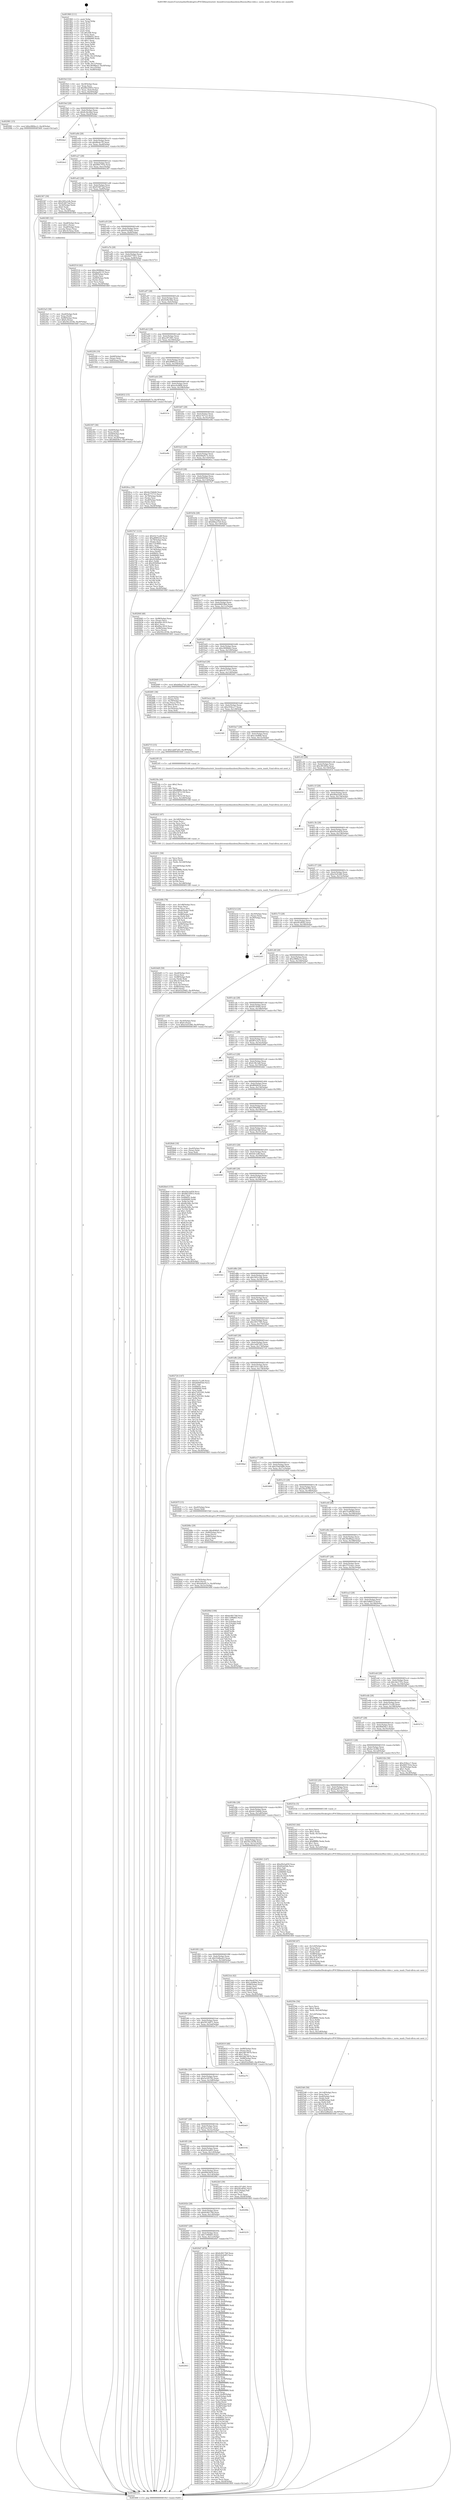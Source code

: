 digraph "0x401960" {
  label = "0x401960 (/mnt/c/Users/mathe/Desktop/tcc/POCII/binaries/extr_linuxdriversmediausbem28xxem28xx-video.c_norm_maxh_Final-ollvm.out::main(0))"
  labelloc = "t"
  node[shape=record]

  Entry [label="",width=0.3,height=0.3,shape=circle,fillcolor=black,style=filled]
  "0x4019cf" [label="{
     0x4019cf [32]\l
     | [instrs]\l
     &nbsp;&nbsp;0x4019cf \<+6\>: mov -0xc8(%rbp),%eax\l
     &nbsp;&nbsp;0x4019d5 \<+2\>: mov %eax,%ecx\l
     &nbsp;&nbsp;0x4019d7 \<+6\>: sub $0x88220953,%ecx\l
     &nbsp;&nbsp;0x4019dd \<+6\>: mov %eax,-0xdc(%rbp)\l
     &nbsp;&nbsp;0x4019e3 \<+6\>: mov %ecx,-0xe0(%rbp)\l
     &nbsp;&nbsp;0x4019e9 \<+6\>: je 0000000000402981 \<main+0x1021\>\l
  }"]
  "0x402981" [label="{
     0x402981 [15]\l
     | [instrs]\l
     &nbsp;&nbsp;0x402981 \<+10\>: movl $0xe980bcc2,-0xc8(%rbp)\l
     &nbsp;&nbsp;0x40298b \<+5\>: jmp 000000000040340f \<main+0x1aaf\>\l
  }"]
  "0x4019ef" [label="{
     0x4019ef [28]\l
     | [instrs]\l
     &nbsp;&nbsp;0x4019ef \<+5\>: jmp 00000000004019f4 \<main+0x94\>\l
     &nbsp;&nbsp;0x4019f4 \<+6\>: mov -0xdc(%rbp),%eax\l
     &nbsp;&nbsp;0x4019fa \<+5\>: sub $0x8c2bc4bd,%eax\l
     &nbsp;&nbsp;0x4019ff \<+6\>: mov %eax,-0xe4(%rbp)\l
     &nbsp;&nbsp;0x401a05 \<+6\>: je 0000000000402da2 \<main+0x1442\>\l
  }"]
  Exit [label="",width=0.3,height=0.3,shape=circle,fillcolor=black,style=filled,peripheries=2]
  "0x402da2" [label="{
     0x402da2\l
  }", style=dashed]
  "0x401a0b" [label="{
     0x401a0b [28]\l
     | [instrs]\l
     &nbsp;&nbsp;0x401a0b \<+5\>: jmp 0000000000401a10 \<main+0xb0\>\l
     &nbsp;&nbsp;0x401a10 \<+6\>: mov -0xdc(%rbp),%eax\l
     &nbsp;&nbsp;0x401a16 \<+5\>: sub $0x8fe4e7f5,%eax\l
     &nbsp;&nbsp;0x401a1b \<+6\>: mov %eax,-0xe8(%rbp)\l
     &nbsp;&nbsp;0x401a21 \<+6\>: je 0000000000402de2 \<main+0x1482\>\l
  }"]
  "0x4028e6" [label="{
     0x4028e6 [155]\l
     | [instrs]\l
     &nbsp;&nbsp;0x4028e6 \<+5\>: mov $0xd5b3a459,%ecx\l
     &nbsp;&nbsp;0x4028eb \<+5\>: mov $0x88220953,%edx\l
     &nbsp;&nbsp;0x4028f0 \<+3\>: mov $0x1,%sil\l
     &nbsp;&nbsp;0x4028f3 \<+8\>: mov 0x40605c,%r8d\l
     &nbsp;&nbsp;0x4028fb \<+8\>: mov 0x406060,%r9d\l
     &nbsp;&nbsp;0x402903 \<+3\>: mov %r8d,%r10d\l
     &nbsp;&nbsp;0x402906 \<+7\>: sub $0xffa548c,%r10d\l
     &nbsp;&nbsp;0x40290d \<+4\>: sub $0x1,%r10d\l
     &nbsp;&nbsp;0x402911 \<+7\>: add $0xffa548c,%r10d\l
     &nbsp;&nbsp;0x402918 \<+4\>: imul %r10d,%r8d\l
     &nbsp;&nbsp;0x40291c \<+4\>: and $0x1,%r8d\l
     &nbsp;&nbsp;0x402920 \<+4\>: cmp $0x0,%r8d\l
     &nbsp;&nbsp;0x402924 \<+4\>: sete %r11b\l
     &nbsp;&nbsp;0x402928 \<+4\>: cmp $0xa,%r9d\l
     &nbsp;&nbsp;0x40292c \<+3\>: setl %bl\l
     &nbsp;&nbsp;0x40292f \<+3\>: mov %r11b,%r14b\l
     &nbsp;&nbsp;0x402932 \<+4\>: xor $0xff,%r14b\l
     &nbsp;&nbsp;0x402936 \<+3\>: mov %bl,%r15b\l
     &nbsp;&nbsp;0x402939 \<+4\>: xor $0xff,%r15b\l
     &nbsp;&nbsp;0x40293d \<+4\>: xor $0x0,%sil\l
     &nbsp;&nbsp;0x402941 \<+3\>: mov %r14b,%r12b\l
     &nbsp;&nbsp;0x402944 \<+4\>: and $0x0,%r12b\l
     &nbsp;&nbsp;0x402948 \<+3\>: and %sil,%r11b\l
     &nbsp;&nbsp;0x40294b \<+3\>: mov %r15b,%r13b\l
     &nbsp;&nbsp;0x40294e \<+4\>: and $0x0,%r13b\l
     &nbsp;&nbsp;0x402952 \<+3\>: and %sil,%bl\l
     &nbsp;&nbsp;0x402955 \<+3\>: or %r11b,%r12b\l
     &nbsp;&nbsp;0x402958 \<+3\>: or %bl,%r13b\l
     &nbsp;&nbsp;0x40295b \<+3\>: xor %r13b,%r12b\l
     &nbsp;&nbsp;0x40295e \<+3\>: or %r15b,%r14b\l
     &nbsp;&nbsp;0x402961 \<+4\>: xor $0xff,%r14b\l
     &nbsp;&nbsp;0x402965 \<+4\>: or $0x0,%sil\l
     &nbsp;&nbsp;0x402969 \<+3\>: and %sil,%r14b\l
     &nbsp;&nbsp;0x40296c \<+3\>: or %r14b,%r12b\l
     &nbsp;&nbsp;0x40296f \<+4\>: test $0x1,%r12b\l
     &nbsp;&nbsp;0x402973 \<+3\>: cmovne %edx,%ecx\l
     &nbsp;&nbsp;0x402976 \<+6\>: mov %ecx,-0xc8(%rbp)\l
     &nbsp;&nbsp;0x40297c \<+5\>: jmp 000000000040340f \<main+0x1aaf\>\l
  }"]
  "0x402de2" [label="{
     0x402de2\l
  }", style=dashed]
  "0x401a27" [label="{
     0x401a27 [28]\l
     | [instrs]\l
     &nbsp;&nbsp;0x401a27 \<+5\>: jmp 0000000000401a2c \<main+0xcc\>\l
     &nbsp;&nbsp;0x401a2c \<+6\>: mov -0xdc(%rbp),%eax\l
     &nbsp;&nbsp;0x401a32 \<+5\>: sub $0x90f1701b,%eax\l
     &nbsp;&nbsp;0x401a37 \<+6\>: mov %eax,-0xec(%rbp)\l
     &nbsp;&nbsp;0x401a3d \<+6\>: je 0000000000402367 \<main+0xa07\>\l
  }"]
  "0x402715" [label="{
     0x402715 [15]\l
     | [instrs]\l
     &nbsp;&nbsp;0x402715 \<+10\>: movl $0x1ab87a93,-0xc8(%rbp)\l
     &nbsp;&nbsp;0x40271f \<+5\>: jmp 000000000040340f \<main+0x1aaf\>\l
  }"]
  "0x402367" [label="{
     0x402367 [30]\l
     | [instrs]\l
     &nbsp;&nbsp;0x402367 \<+5\>: mov $0x16f1e1db,%eax\l
     &nbsp;&nbsp;0x40236c \<+5\>: mov $0x914873af,%ecx\l
     &nbsp;&nbsp;0x402371 \<+3\>: mov -0x30(%rbp),%edx\l
     &nbsp;&nbsp;0x402374 \<+3\>: cmp $0x0,%edx\l
     &nbsp;&nbsp;0x402377 \<+3\>: cmove %ecx,%eax\l
     &nbsp;&nbsp;0x40237a \<+6\>: mov %eax,-0xc8(%rbp)\l
     &nbsp;&nbsp;0x402380 \<+5\>: jmp 000000000040340f \<main+0x1aaf\>\l
  }"]
  "0x401a43" [label="{
     0x401a43 [28]\l
     | [instrs]\l
     &nbsp;&nbsp;0x401a43 \<+5\>: jmp 0000000000401a48 \<main+0xe8\>\l
     &nbsp;&nbsp;0x401a48 \<+6\>: mov -0xdc(%rbp),%eax\l
     &nbsp;&nbsp;0x401a4e \<+5\>: sub $0x914873af,%eax\l
     &nbsp;&nbsp;0x401a53 \<+6\>: mov %eax,-0xf0(%rbp)\l
     &nbsp;&nbsp;0x401a59 \<+6\>: je 0000000000402385 \<main+0xa25\>\l
  }"]
  "0x4026ab" [label="{
     0x4026ab [31]\l
     | [instrs]\l
     &nbsp;&nbsp;0x4026ab \<+4\>: mov -0x78(%rbp),%rcx\l
     &nbsp;&nbsp;0x4026af \<+6\>: movl $0x0,(%rcx)\l
     &nbsp;&nbsp;0x4026b5 \<+10\>: movl $0xb44a817e,-0xc8(%rbp)\l
     &nbsp;&nbsp;0x4026bf \<+6\>: mov %eax,-0x1ec(%rbp)\l
     &nbsp;&nbsp;0x4026c5 \<+5\>: jmp 000000000040340f \<main+0x1aaf\>\l
  }"]
  "0x402385" [label="{
     0x402385 [32]\l
     | [instrs]\l
     &nbsp;&nbsp;0x402385 \<+7\>: mov -0xa8(%rbp),%rax\l
     &nbsp;&nbsp;0x40238c \<+6\>: movl $0x1,(%rax)\l
     &nbsp;&nbsp;0x402392 \<+7\>: mov -0xa8(%rbp),%rax\l
     &nbsp;&nbsp;0x402399 \<+3\>: movslq (%rax),%rax\l
     &nbsp;&nbsp;0x40239c \<+4\>: imul $0x18,%rax,%rdi\l
     &nbsp;&nbsp;0x4023a0 \<+5\>: call 0000000000401050 \<malloc@plt\>\l
     | [calls]\l
     &nbsp;&nbsp;0x401050 \{1\} (unknown)\l
  }"]
  "0x401a5f" [label="{
     0x401a5f [28]\l
     | [instrs]\l
     &nbsp;&nbsp;0x401a5f \<+5\>: jmp 0000000000401a64 \<main+0x104\>\l
     &nbsp;&nbsp;0x401a64 \<+6\>: mov -0xdc(%rbp),%eax\l
     &nbsp;&nbsp;0x401a6a \<+5\>: sub $0x91b29df2,%eax\l
     &nbsp;&nbsp;0x401a6f \<+6\>: mov %eax,-0xf4(%rbp)\l
     &nbsp;&nbsp;0x401a75 \<+6\>: je 0000000000402514 \<main+0xbb4\>\l
  }"]
  "0x40268e" [label="{
     0x40268e [29]\l
     | [instrs]\l
     &nbsp;&nbsp;0x40268e \<+10\>: movabs $0x4040d1,%rdi\l
     &nbsp;&nbsp;0x402698 \<+4\>: mov -0x80(%rbp),%rcx\l
     &nbsp;&nbsp;0x40269c \<+2\>: mov %eax,(%rcx)\l
     &nbsp;&nbsp;0x40269e \<+4\>: mov -0x80(%rbp),%rcx\l
     &nbsp;&nbsp;0x4026a2 \<+2\>: mov (%rcx),%esi\l
     &nbsp;&nbsp;0x4026a4 \<+2\>: mov $0x0,%al\l
     &nbsp;&nbsp;0x4026a6 \<+5\>: call 0000000000401040 \<printf@plt\>\l
     | [calls]\l
     &nbsp;&nbsp;0x401040 \{1\} (unknown)\l
  }"]
  "0x402514" [label="{
     0x402514 [42]\l
     | [instrs]\l
     &nbsp;&nbsp;0x402514 \<+5\>: mov $0xc0696bb2,%eax\l
     &nbsp;&nbsp;0x402519 \<+5\>: mov $0x4aef4135,%ecx\l
     &nbsp;&nbsp;0x40251e \<+7\>: mov -0x88(%rbp),%rdx\l
     &nbsp;&nbsp;0x402525 \<+2\>: mov (%rdx),%esi\l
     &nbsp;&nbsp;0x402527 \<+7\>: mov -0x90(%rbp),%rdx\l
     &nbsp;&nbsp;0x40252e \<+2\>: cmp (%rdx),%esi\l
     &nbsp;&nbsp;0x402530 \<+3\>: cmovl %ecx,%eax\l
     &nbsp;&nbsp;0x402533 \<+6\>: mov %eax,-0xc8(%rbp)\l
     &nbsp;&nbsp;0x402539 \<+5\>: jmp 000000000040340f \<main+0x1aaf\>\l
  }"]
  "0x401a7b" [label="{
     0x401a7b [28]\l
     | [instrs]\l
     &nbsp;&nbsp;0x401a7b \<+5\>: jmp 0000000000401a80 \<main+0x120\>\l
     &nbsp;&nbsp;0x401a80 \<+6\>: mov -0xdc(%rbp),%eax\l
     &nbsp;&nbsp;0x401a86 \<+5\>: sub $0x9d277051,%eax\l
     &nbsp;&nbsp;0x401a8b \<+6\>: mov %eax,-0xf8(%rbp)\l
     &nbsp;&nbsp;0x401a91 \<+6\>: je 0000000000402bd2 \<main+0x1272\>\l
  }"]
  "0x4025d6" [label="{
     0x4025d6 [58]\l
     | [instrs]\l
     &nbsp;&nbsp;0x4025d6 \<+6\>: mov -0x1e8(%rbp),%ecx\l
     &nbsp;&nbsp;0x4025dc \<+3\>: imul %eax,%ecx\l
     &nbsp;&nbsp;0x4025df \<+7\>: mov -0xa0(%rbp),%rdi\l
     &nbsp;&nbsp;0x4025e6 \<+3\>: mov (%rdi),%rdi\l
     &nbsp;&nbsp;0x4025e9 \<+7\>: mov -0x98(%rbp),%r8\l
     &nbsp;&nbsp;0x4025f0 \<+3\>: movslq (%r8),%r8\l
     &nbsp;&nbsp;0x4025f3 \<+4\>: imul $0x18,%r8,%r8\l
     &nbsp;&nbsp;0x4025f7 \<+3\>: add %r8,%rdi\l
     &nbsp;&nbsp;0x4025fa \<+4\>: mov 0x10(%rdi),%rdi\l
     &nbsp;&nbsp;0x4025fe \<+3\>: mov %ecx,0x4(%rdi)\l
     &nbsp;&nbsp;0x402601 \<+10\>: movl $0x52d8aeb3,-0xc8(%rbp)\l
     &nbsp;&nbsp;0x40260b \<+5\>: jmp 000000000040340f \<main+0x1aaf\>\l
  }"]
  "0x402bd2" [label="{
     0x402bd2\l
  }", style=dashed]
  "0x401a97" [label="{
     0x401a97 [28]\l
     | [instrs]\l
     &nbsp;&nbsp;0x401a97 \<+5\>: jmp 0000000000401a9c \<main+0x13c\>\l
     &nbsp;&nbsp;0x401a9c \<+6\>: mov -0xdc(%rbp),%eax\l
     &nbsp;&nbsp;0x401aa2 \<+5\>: sub $0x9ef6e5bb,%eax\l
     &nbsp;&nbsp;0x401aa7 \<+6\>: mov %eax,-0xfc(%rbp)\l
     &nbsp;&nbsp;0x401aad \<+6\>: je 000000000040310f \<main+0x17af\>\l
  }"]
  "0x40259e" [label="{
     0x40259e [56]\l
     | [instrs]\l
     &nbsp;&nbsp;0x40259e \<+2\>: xor %ecx,%ecx\l
     &nbsp;&nbsp;0x4025a0 \<+5\>: mov $0x2,%edx\l
     &nbsp;&nbsp;0x4025a5 \<+6\>: mov %edx,-0x1e4(%rbp)\l
     &nbsp;&nbsp;0x4025ab \<+1\>: cltd\l
     &nbsp;&nbsp;0x4025ac \<+6\>: mov -0x1e4(%rbp),%esi\l
     &nbsp;&nbsp;0x4025b2 \<+2\>: idiv %esi\l
     &nbsp;&nbsp;0x4025b4 \<+6\>: imul $0xfffffffe,%edx,%edx\l
     &nbsp;&nbsp;0x4025ba \<+3\>: mov %ecx,%r9d\l
     &nbsp;&nbsp;0x4025bd \<+3\>: sub %edx,%r9d\l
     &nbsp;&nbsp;0x4025c0 \<+2\>: mov %ecx,%edx\l
     &nbsp;&nbsp;0x4025c2 \<+3\>: sub $0x1,%edx\l
     &nbsp;&nbsp;0x4025c5 \<+3\>: add %edx,%r9d\l
     &nbsp;&nbsp;0x4025c8 \<+3\>: sub %r9d,%ecx\l
     &nbsp;&nbsp;0x4025cb \<+6\>: mov %ecx,-0x1e8(%rbp)\l
     &nbsp;&nbsp;0x4025d1 \<+5\>: call 0000000000401160 \<next_i\>\l
     | [calls]\l
     &nbsp;&nbsp;0x401160 \{1\} (/mnt/c/Users/mathe/Desktop/tcc/POCII/binaries/extr_linuxdriversmediausbem28xxem28xx-video.c_norm_maxh_Final-ollvm.out::next_i)\l
  }"]
  "0x40310f" [label="{
     0x40310f\l
  }", style=dashed]
  "0x401ab3" [label="{
     0x401ab3 [28]\l
     | [instrs]\l
     &nbsp;&nbsp;0x401ab3 \<+5\>: jmp 0000000000401ab8 \<main+0x158\>\l
     &nbsp;&nbsp;0x401ab8 \<+6\>: mov -0xdc(%rbp),%eax\l
     &nbsp;&nbsp;0x401abe \<+5\>: sub $0xa3f7c841,%eax\l
     &nbsp;&nbsp;0x401ac3 \<+6\>: mov %eax,-0x100(%rbp)\l
     &nbsp;&nbsp;0x401ac9 \<+6\>: je 00000000004022f4 \<main+0x994\>\l
  }"]
  "0x40256f" [label="{
     0x40256f [47]\l
     | [instrs]\l
     &nbsp;&nbsp;0x40256f \<+6\>: mov -0x1e0(%rbp),%ecx\l
     &nbsp;&nbsp;0x402575 \<+3\>: imul %eax,%ecx\l
     &nbsp;&nbsp;0x402578 \<+7\>: mov -0xa0(%rbp),%rdi\l
     &nbsp;&nbsp;0x40257f \<+3\>: mov (%rdi),%rdi\l
     &nbsp;&nbsp;0x402582 \<+7\>: mov -0x98(%rbp),%r8\l
     &nbsp;&nbsp;0x402589 \<+3\>: movslq (%r8),%r8\l
     &nbsp;&nbsp;0x40258c \<+4\>: imul $0x18,%r8,%r8\l
     &nbsp;&nbsp;0x402590 \<+3\>: add %r8,%rdi\l
     &nbsp;&nbsp;0x402593 \<+4\>: mov 0x10(%rdi),%rdi\l
     &nbsp;&nbsp;0x402597 \<+2\>: mov %ecx,(%rdi)\l
     &nbsp;&nbsp;0x402599 \<+5\>: call 0000000000401160 \<next_i\>\l
     | [calls]\l
     &nbsp;&nbsp;0x401160 \{1\} (/mnt/c/Users/mathe/Desktop/tcc/POCII/binaries/extr_linuxdriversmediausbem28xxem28xx-video.c_norm_maxh_Final-ollvm.out::next_i)\l
  }"]
  "0x4022f4" [label="{
     0x4022f4 [19]\l
     | [instrs]\l
     &nbsp;&nbsp;0x4022f4 \<+7\>: mov -0xb8(%rbp),%rax\l
     &nbsp;&nbsp;0x4022fb \<+3\>: mov (%rax),%rax\l
     &nbsp;&nbsp;0x4022fe \<+4\>: mov 0x8(%rax),%rdi\l
     &nbsp;&nbsp;0x402302 \<+5\>: call 0000000000401060 \<atoi@plt\>\l
     | [calls]\l
     &nbsp;&nbsp;0x401060 \{1\} (unknown)\l
  }"]
  "0x401acf" [label="{
     0x401acf [28]\l
     | [instrs]\l
     &nbsp;&nbsp;0x401acf \<+5\>: jmp 0000000000401ad4 \<main+0x174\>\l
     &nbsp;&nbsp;0x401ad4 \<+6\>: mov -0xdc(%rbp),%eax\l
     &nbsp;&nbsp;0x401ada \<+5\>: sub $0xa89f0222,%eax\l
     &nbsp;&nbsp;0x401adf \<+6\>: mov %eax,-0x104(%rbp)\l
     &nbsp;&nbsp;0x401ae5 \<+6\>: je 0000000000402832 \<main+0xed2\>\l
  }"]
  "0x402543" [label="{
     0x402543 [44]\l
     | [instrs]\l
     &nbsp;&nbsp;0x402543 \<+2\>: xor %ecx,%ecx\l
     &nbsp;&nbsp;0x402545 \<+5\>: mov $0x2,%edx\l
     &nbsp;&nbsp;0x40254a \<+6\>: mov %edx,-0x1dc(%rbp)\l
     &nbsp;&nbsp;0x402550 \<+1\>: cltd\l
     &nbsp;&nbsp;0x402551 \<+6\>: mov -0x1dc(%rbp),%esi\l
     &nbsp;&nbsp;0x402557 \<+2\>: idiv %esi\l
     &nbsp;&nbsp;0x402559 \<+6\>: imul $0xfffffffe,%edx,%edx\l
     &nbsp;&nbsp;0x40255f \<+3\>: sub $0x1,%ecx\l
     &nbsp;&nbsp;0x402562 \<+2\>: sub %ecx,%edx\l
     &nbsp;&nbsp;0x402564 \<+6\>: mov %edx,-0x1e0(%rbp)\l
     &nbsp;&nbsp;0x40256a \<+5\>: call 0000000000401160 \<next_i\>\l
     | [calls]\l
     &nbsp;&nbsp;0x401160 \{1\} (/mnt/c/Users/mathe/Desktop/tcc/POCII/binaries/extr_linuxdriversmediausbem28xxem28xx-video.c_norm_maxh_Final-ollvm.out::next_i)\l
  }"]
  "0x402832" [label="{
     0x402832 [15]\l
     | [instrs]\l
     &nbsp;&nbsp;0x402832 \<+10\>: movl $0xb44a817e,-0xc8(%rbp)\l
     &nbsp;&nbsp;0x40283c \<+5\>: jmp 000000000040340f \<main+0x1aaf\>\l
  }"]
  "0x401aeb" [label="{
     0x401aeb [28]\l
     | [instrs]\l
     &nbsp;&nbsp;0x401aeb \<+5\>: jmp 0000000000401af0 \<main+0x190\>\l
     &nbsp;&nbsp;0x401af0 \<+6\>: mov -0xdc(%rbp),%eax\l
     &nbsp;&nbsp;0x401af6 \<+5\>: sub $0xac0c8f0b,%eax\l
     &nbsp;&nbsp;0x401afb \<+6\>: mov %eax,-0x108(%rbp)\l
     &nbsp;&nbsp;0x401b01 \<+6\>: je 000000000040313c \<main+0x17dc\>\l
  }"]
  "0x4024d9" [label="{
     0x4024d9 [59]\l
     | [instrs]\l
     &nbsp;&nbsp;0x4024d9 \<+7\>: mov -0xa0(%rbp),%rsi\l
     &nbsp;&nbsp;0x4024e0 \<+3\>: mov (%rsi),%rsi\l
     &nbsp;&nbsp;0x4024e3 \<+7\>: mov -0x98(%rbp),%rdi\l
     &nbsp;&nbsp;0x4024ea \<+3\>: movslq (%rdi),%rdi\l
     &nbsp;&nbsp;0x4024ed \<+4\>: imul $0x18,%rdi,%rdi\l
     &nbsp;&nbsp;0x4024f1 \<+3\>: add %rdi,%rsi\l
     &nbsp;&nbsp;0x4024f4 \<+4\>: mov %rax,0x10(%rsi)\l
     &nbsp;&nbsp;0x4024f8 \<+7\>: mov -0x88(%rbp),%rax\l
     &nbsp;&nbsp;0x4024ff \<+6\>: movl $0x0,(%rax)\l
     &nbsp;&nbsp;0x402505 \<+10\>: movl $0x91b29df2,-0xc8(%rbp)\l
     &nbsp;&nbsp;0x40250f \<+5\>: jmp 000000000040340f \<main+0x1aaf\>\l
  }"]
  "0x40313c" [label="{
     0x40313c\l
  }", style=dashed]
  "0x401b07" [label="{
     0x401b07 [28]\l
     | [instrs]\l
     &nbsp;&nbsp;0x401b07 \<+5\>: jmp 0000000000401b0c \<main+0x1ac\>\l
     &nbsp;&nbsp;0x401b0c \<+6\>: mov -0xdc(%rbp),%eax\l
     &nbsp;&nbsp;0x401b12 \<+5\>: sub $0xac7b7cce,%eax\l
     &nbsp;&nbsp;0x401b17 \<+6\>: mov %eax,-0x10c(%rbp)\l
     &nbsp;&nbsp;0x401b1d \<+6\>: je 0000000000402e6b \<main+0x150b\>\l
  }"]
  "0x40248b" [label="{
     0x40248b [78]\l
     | [instrs]\l
     &nbsp;&nbsp;0x40248b \<+6\>: mov -0x1d8(%rbp),%ecx\l
     &nbsp;&nbsp;0x402491 \<+3\>: imul %eax,%ecx\l
     &nbsp;&nbsp;0x402494 \<+3\>: movslq %ecx,%rsi\l
     &nbsp;&nbsp;0x402497 \<+7\>: mov -0xa0(%rbp),%rdi\l
     &nbsp;&nbsp;0x40249e \<+3\>: mov (%rdi),%rdi\l
     &nbsp;&nbsp;0x4024a1 \<+7\>: mov -0x98(%rbp),%r8\l
     &nbsp;&nbsp;0x4024a8 \<+3\>: movslq (%r8),%r8\l
     &nbsp;&nbsp;0x4024ab \<+4\>: imul $0x18,%r8,%r8\l
     &nbsp;&nbsp;0x4024af \<+3\>: add %r8,%rdi\l
     &nbsp;&nbsp;0x4024b2 \<+4\>: mov %rsi,0x8(%rdi)\l
     &nbsp;&nbsp;0x4024b6 \<+7\>: mov -0x90(%rbp),%rsi\l
     &nbsp;&nbsp;0x4024bd \<+6\>: movl $0x1,(%rsi)\l
     &nbsp;&nbsp;0x4024c3 \<+7\>: mov -0x90(%rbp),%rsi\l
     &nbsp;&nbsp;0x4024ca \<+3\>: movslq (%rsi),%rsi\l
     &nbsp;&nbsp;0x4024cd \<+4\>: shl $0x3,%rsi\l
     &nbsp;&nbsp;0x4024d1 \<+3\>: mov %rsi,%rdi\l
     &nbsp;&nbsp;0x4024d4 \<+5\>: call 0000000000401050 \<malloc@plt\>\l
     | [calls]\l
     &nbsp;&nbsp;0x401050 \{1\} (unknown)\l
  }"]
  "0x402e6b" [label="{
     0x402e6b\l
  }", style=dashed]
  "0x401b23" [label="{
     0x401b23 [28]\l
     | [instrs]\l
     &nbsp;&nbsp;0x401b23 \<+5\>: jmp 0000000000401b28 \<main+0x1c8\>\l
     &nbsp;&nbsp;0x401b28 \<+6\>: mov -0xdc(%rbp),%eax\l
     &nbsp;&nbsp;0x401b2e \<+5\>: sub $0xb44a817e,%eax\l
     &nbsp;&nbsp;0x401b33 \<+6\>: mov %eax,-0x110(%rbp)\l
     &nbsp;&nbsp;0x401b39 \<+6\>: je 00000000004026ca \<main+0xd6a\>\l
  }"]
  "0x402451" [label="{
     0x402451 [58]\l
     | [instrs]\l
     &nbsp;&nbsp;0x402451 \<+2\>: xor %ecx,%ecx\l
     &nbsp;&nbsp;0x402453 \<+5\>: mov $0x2,%edx\l
     &nbsp;&nbsp;0x402458 \<+6\>: mov %edx,-0x1d4(%rbp)\l
     &nbsp;&nbsp;0x40245e \<+1\>: cltd\l
     &nbsp;&nbsp;0x40245f \<+7\>: mov -0x1d4(%rbp),%r9d\l
     &nbsp;&nbsp;0x402466 \<+3\>: idiv %r9d\l
     &nbsp;&nbsp;0x402469 \<+6\>: imul $0xfffffffe,%edx,%edx\l
     &nbsp;&nbsp;0x40246f \<+3\>: mov %ecx,%r10d\l
     &nbsp;&nbsp;0x402472 \<+3\>: sub %edx,%r10d\l
     &nbsp;&nbsp;0x402475 \<+2\>: mov %ecx,%edx\l
     &nbsp;&nbsp;0x402477 \<+3\>: sub $0x1,%edx\l
     &nbsp;&nbsp;0x40247a \<+3\>: add %edx,%r10d\l
     &nbsp;&nbsp;0x40247d \<+3\>: sub %r10d,%ecx\l
     &nbsp;&nbsp;0x402480 \<+6\>: mov %ecx,-0x1d8(%rbp)\l
     &nbsp;&nbsp;0x402486 \<+5\>: call 0000000000401160 \<next_i\>\l
     | [calls]\l
     &nbsp;&nbsp;0x401160 \{1\} (/mnt/c/Users/mathe/Desktop/tcc/POCII/binaries/extr_linuxdriversmediausbem28xxem28xx-video.c_norm_maxh_Final-ollvm.out::next_i)\l
  }"]
  "0x4026ca" [label="{
     0x4026ca [39]\l
     | [instrs]\l
     &nbsp;&nbsp;0x4026ca \<+5\>: mov $0x4e15b6d4,%eax\l
     &nbsp;&nbsp;0x4026cf \<+5\>: mov $0xc4775715,%ecx\l
     &nbsp;&nbsp;0x4026d4 \<+4\>: mov -0x78(%rbp),%rdx\l
     &nbsp;&nbsp;0x4026d8 \<+2\>: mov (%rdx),%esi\l
     &nbsp;&nbsp;0x4026da \<+7\>: mov -0xa8(%rbp),%rdx\l
     &nbsp;&nbsp;0x4026e1 \<+2\>: cmp (%rdx),%esi\l
     &nbsp;&nbsp;0x4026e3 \<+3\>: cmovl %ecx,%eax\l
     &nbsp;&nbsp;0x4026e6 \<+6\>: mov %eax,-0xc8(%rbp)\l
     &nbsp;&nbsp;0x4026ec \<+5\>: jmp 000000000040340f \<main+0x1aaf\>\l
  }"]
  "0x401b3f" [label="{
     0x401b3f [28]\l
     | [instrs]\l
     &nbsp;&nbsp;0x401b3f \<+5\>: jmp 0000000000401b44 \<main+0x1e4\>\l
     &nbsp;&nbsp;0x401b44 \<+6\>: mov -0xdc(%rbp),%eax\l
     &nbsp;&nbsp;0x401b4a \<+5\>: sub $0xb640f5bd,%eax\l
     &nbsp;&nbsp;0x401b4f \<+6\>: mov %eax,-0x114(%rbp)\l
     &nbsp;&nbsp;0x401b55 \<+6\>: je 00000000004027b7 \<main+0xe57\>\l
  }"]
  "0x402422" [label="{
     0x402422 [47]\l
     | [instrs]\l
     &nbsp;&nbsp;0x402422 \<+6\>: mov -0x1d0(%rbp),%ecx\l
     &nbsp;&nbsp;0x402428 \<+3\>: imul %eax,%ecx\l
     &nbsp;&nbsp;0x40242b \<+3\>: movslq %ecx,%rsi\l
     &nbsp;&nbsp;0x40242e \<+7\>: mov -0xa0(%rbp),%rdi\l
     &nbsp;&nbsp;0x402435 \<+3\>: mov (%rdi),%rdi\l
     &nbsp;&nbsp;0x402438 \<+7\>: mov -0x98(%rbp),%r8\l
     &nbsp;&nbsp;0x40243f \<+3\>: movslq (%r8),%r8\l
     &nbsp;&nbsp;0x402442 \<+4\>: imul $0x18,%r8,%r8\l
     &nbsp;&nbsp;0x402446 \<+3\>: add %r8,%rdi\l
     &nbsp;&nbsp;0x402449 \<+3\>: mov %rsi,(%rdi)\l
     &nbsp;&nbsp;0x40244c \<+5\>: call 0000000000401160 \<next_i\>\l
     | [calls]\l
     &nbsp;&nbsp;0x401160 \{1\} (/mnt/c/Users/mathe/Desktop/tcc/POCII/binaries/extr_linuxdriversmediausbem28xxem28xx-video.c_norm_maxh_Final-ollvm.out::next_i)\l
  }"]
  "0x4027b7" [label="{
     0x4027b7 [123]\l
     | [instrs]\l
     &nbsp;&nbsp;0x4027b7 \<+5\>: mov $0x43c7ccd9,%eax\l
     &nbsp;&nbsp;0x4027bc \<+5\>: mov $0xa89f0222,%ecx\l
     &nbsp;&nbsp;0x4027c1 \<+4\>: mov -0x78(%rbp),%rdx\l
     &nbsp;&nbsp;0x4027c5 \<+2\>: mov (%rdx),%esi\l
     &nbsp;&nbsp;0x4027c7 \<+6\>: sub $0x71438901,%esi\l
     &nbsp;&nbsp;0x4027cd \<+3\>: add $0x1,%esi\l
     &nbsp;&nbsp;0x4027d0 \<+6\>: add $0x71438901,%esi\l
     &nbsp;&nbsp;0x4027d6 \<+4\>: mov -0x78(%rbp),%rdx\l
     &nbsp;&nbsp;0x4027da \<+2\>: mov %esi,(%rdx)\l
     &nbsp;&nbsp;0x4027dc \<+7\>: mov 0x40605c,%esi\l
     &nbsp;&nbsp;0x4027e3 \<+7\>: mov 0x406060,%edi\l
     &nbsp;&nbsp;0x4027ea \<+3\>: mov %esi,%r8d\l
     &nbsp;&nbsp;0x4027ed \<+7\>: add $0x205fd9a4,%r8d\l
     &nbsp;&nbsp;0x4027f4 \<+4\>: sub $0x1,%r8d\l
     &nbsp;&nbsp;0x4027f8 \<+7\>: sub $0x205fd9a4,%r8d\l
     &nbsp;&nbsp;0x4027ff \<+4\>: imul %r8d,%esi\l
     &nbsp;&nbsp;0x402803 \<+3\>: and $0x1,%esi\l
     &nbsp;&nbsp;0x402806 \<+3\>: cmp $0x0,%esi\l
     &nbsp;&nbsp;0x402809 \<+4\>: sete %r9b\l
     &nbsp;&nbsp;0x40280d \<+3\>: cmp $0xa,%edi\l
     &nbsp;&nbsp;0x402810 \<+4\>: setl %r10b\l
     &nbsp;&nbsp;0x402814 \<+3\>: mov %r9b,%r11b\l
     &nbsp;&nbsp;0x402817 \<+3\>: and %r10b,%r11b\l
     &nbsp;&nbsp;0x40281a \<+3\>: xor %r10b,%r9b\l
     &nbsp;&nbsp;0x40281d \<+3\>: or %r9b,%r11b\l
     &nbsp;&nbsp;0x402820 \<+4\>: test $0x1,%r11b\l
     &nbsp;&nbsp;0x402824 \<+3\>: cmovne %ecx,%eax\l
     &nbsp;&nbsp;0x402827 \<+6\>: mov %eax,-0xc8(%rbp)\l
     &nbsp;&nbsp;0x40282d \<+5\>: jmp 000000000040340f \<main+0x1aaf\>\l
  }"]
  "0x401b5b" [label="{
     0x401b5b [28]\l
     | [instrs]\l
     &nbsp;&nbsp;0x401b5b \<+5\>: jmp 0000000000401b60 \<main+0x200\>\l
     &nbsp;&nbsp;0x401b60 \<+6\>: mov -0xdc(%rbp),%eax\l
     &nbsp;&nbsp;0x401b66 \<+5\>: sub $0xb6ba27e0,%eax\l
     &nbsp;&nbsp;0x401b6b \<+6\>: mov %eax,-0x118(%rbp)\l
     &nbsp;&nbsp;0x401b71 \<+6\>: je 000000000040264f \<main+0xcef\>\l
  }"]
  "0x4023fa" [label="{
     0x4023fa [40]\l
     | [instrs]\l
     &nbsp;&nbsp;0x4023fa \<+5\>: mov $0x2,%ecx\l
     &nbsp;&nbsp;0x4023ff \<+1\>: cltd\l
     &nbsp;&nbsp;0x402400 \<+2\>: idiv %ecx\l
     &nbsp;&nbsp;0x402402 \<+6\>: imul $0xfffffffe,%edx,%ecx\l
     &nbsp;&nbsp;0x402408 \<+6\>: sub $0x2347e139,%ecx\l
     &nbsp;&nbsp;0x40240e \<+3\>: add $0x1,%ecx\l
     &nbsp;&nbsp;0x402411 \<+6\>: add $0x2347e139,%ecx\l
     &nbsp;&nbsp;0x402417 \<+6\>: mov %ecx,-0x1d0(%rbp)\l
     &nbsp;&nbsp;0x40241d \<+5\>: call 0000000000401160 \<next_i\>\l
     | [calls]\l
     &nbsp;&nbsp;0x401160 \{1\} (/mnt/c/Users/mathe/Desktop/tcc/POCII/binaries/extr_linuxdriversmediausbem28xxem28xx-video.c_norm_maxh_Final-ollvm.out::next_i)\l
  }"]
  "0x40264f" [label="{
     0x40264f [48]\l
     | [instrs]\l
     &nbsp;&nbsp;0x40264f \<+7\>: mov -0x98(%rbp),%rax\l
     &nbsp;&nbsp;0x402656 \<+2\>: mov (%rax),%ecx\l
     &nbsp;&nbsp;0x402658 \<+6\>: add $0x49ec3019,%ecx\l
     &nbsp;&nbsp;0x40265e \<+3\>: add $0x1,%ecx\l
     &nbsp;&nbsp;0x402661 \<+6\>: sub $0x49ec3019,%ecx\l
     &nbsp;&nbsp;0x402667 \<+7\>: mov -0x98(%rbp),%rax\l
     &nbsp;&nbsp;0x40266e \<+2\>: mov %ecx,(%rax)\l
     &nbsp;&nbsp;0x402670 \<+10\>: movl $0x50cc410b,-0xc8(%rbp)\l
     &nbsp;&nbsp;0x40267a \<+5\>: jmp 000000000040340f \<main+0x1aaf\>\l
  }"]
  "0x401b77" [label="{
     0x401b77 [28]\l
     | [instrs]\l
     &nbsp;&nbsp;0x401b77 \<+5\>: jmp 0000000000401b7c \<main+0x21c\>\l
     &nbsp;&nbsp;0x401b7c \<+6\>: mov -0xdc(%rbp),%eax\l
     &nbsp;&nbsp;0x401b82 \<+5\>: sub $0xb96019bd,%eax\l
     &nbsp;&nbsp;0x401b87 \<+6\>: mov %eax,-0x11c(%rbp)\l
     &nbsp;&nbsp;0x401b8d \<+6\>: je 0000000000402a7f \<main+0x111f\>\l
  }"]
  "0x4023a5" [label="{
     0x4023a5 [38]\l
     | [instrs]\l
     &nbsp;&nbsp;0x4023a5 \<+7\>: mov -0xa0(%rbp),%rdi\l
     &nbsp;&nbsp;0x4023ac \<+3\>: mov %rax,(%rdi)\l
     &nbsp;&nbsp;0x4023af \<+7\>: mov -0x98(%rbp),%rax\l
     &nbsp;&nbsp;0x4023b6 \<+6\>: movl $0x0,(%rax)\l
     &nbsp;&nbsp;0x4023bc \<+10\>: movl $0x50cc410b,-0xc8(%rbp)\l
     &nbsp;&nbsp;0x4023c6 \<+5\>: jmp 000000000040340f \<main+0x1aaf\>\l
  }"]
  "0x402a7f" [label="{
     0x402a7f\l
  }", style=dashed]
  "0x401b93" [label="{
     0x401b93 [28]\l
     | [instrs]\l
     &nbsp;&nbsp;0x401b93 \<+5\>: jmp 0000000000401b98 \<main+0x238\>\l
     &nbsp;&nbsp;0x401b98 \<+6\>: mov -0xdc(%rbp),%eax\l
     &nbsp;&nbsp;0x401b9e \<+5\>: sub $0xc0696bb2,%eax\l
     &nbsp;&nbsp;0x401ba3 \<+6\>: mov %eax,-0x120(%rbp)\l
     &nbsp;&nbsp;0x401ba9 \<+6\>: je 0000000000402640 \<main+0xce0\>\l
  }"]
  "0x402307" [label="{
     0x402307 [36]\l
     | [instrs]\l
     &nbsp;&nbsp;0x402307 \<+7\>: mov -0xb0(%rbp),%rdi\l
     &nbsp;&nbsp;0x40230e \<+2\>: mov %eax,(%rdi)\l
     &nbsp;&nbsp;0x402310 \<+7\>: mov -0xb0(%rbp),%rdi\l
     &nbsp;&nbsp;0x402317 \<+2\>: mov (%rdi),%eax\l
     &nbsp;&nbsp;0x402319 \<+3\>: mov %eax,-0x30(%rbp)\l
     &nbsp;&nbsp;0x40231c \<+10\>: movl $0x48df36c1,-0xc8(%rbp)\l
     &nbsp;&nbsp;0x402326 \<+5\>: jmp 000000000040340f \<main+0x1aaf\>\l
  }"]
  "0x402640" [label="{
     0x402640 [15]\l
     | [instrs]\l
     &nbsp;&nbsp;0x402640 \<+10\>: movl $0xb6ba27e0,-0xc8(%rbp)\l
     &nbsp;&nbsp;0x40264a \<+5\>: jmp 000000000040340f \<main+0x1aaf\>\l
  }"]
  "0x401baf" [label="{
     0x401baf [28]\l
     | [instrs]\l
     &nbsp;&nbsp;0x401baf \<+5\>: jmp 0000000000401bb4 \<main+0x254\>\l
     &nbsp;&nbsp;0x401bb4 \<+6\>: mov -0xdc(%rbp),%eax\l
     &nbsp;&nbsp;0x401bba \<+5\>: sub $0xc4775715,%eax\l
     &nbsp;&nbsp;0x401bbf \<+6\>: mov %eax,-0x124(%rbp)\l
     &nbsp;&nbsp;0x401bc5 \<+6\>: je 00000000004026f1 \<main+0xd91\>\l
  }"]
  "0x402063" [label="{
     0x402063\l
  }", style=dashed]
  "0x4026f1" [label="{
     0x4026f1 [36]\l
     | [instrs]\l
     &nbsp;&nbsp;0x4026f1 \<+7\>: mov -0xa0(%rbp),%rax\l
     &nbsp;&nbsp;0x4026f8 \<+3\>: mov (%rax),%rax\l
     &nbsp;&nbsp;0x4026fb \<+4\>: mov -0x78(%rbp),%rcx\l
     &nbsp;&nbsp;0x4026ff \<+3\>: movslq (%rcx),%rcx\l
     &nbsp;&nbsp;0x402702 \<+4\>: imul $0x18,%rcx,%rcx\l
     &nbsp;&nbsp;0x402706 \<+3\>: add %rcx,%rax\l
     &nbsp;&nbsp;0x402709 \<+4\>: mov 0x10(%rax),%rax\l
     &nbsp;&nbsp;0x40270d \<+3\>: mov %rax,%rdi\l
     &nbsp;&nbsp;0x402710 \<+5\>: call 0000000000401030 \<free@plt\>\l
     | [calls]\l
     &nbsp;&nbsp;0x401030 \{1\} (unknown)\l
  }"]
  "0x401bcb" [label="{
     0x401bcb [28]\l
     | [instrs]\l
     &nbsp;&nbsp;0x401bcb \<+5\>: jmp 0000000000401bd0 \<main+0x270\>\l
     &nbsp;&nbsp;0x401bd0 \<+6\>: mov -0xdc(%rbp),%eax\l
     &nbsp;&nbsp;0x401bd6 \<+5\>: sub $0xc93fecc7,%eax\l
     &nbsp;&nbsp;0x401bdb \<+6\>: mov %eax,-0x128(%rbp)\l
     &nbsp;&nbsp;0x401be1 \<+6\>: je 0000000000402349 \<main+0x9e9\>\l
  }"]
  "0x4020d7" [label="{
     0x4020d7 [478]\l
     | [instrs]\l
     &nbsp;&nbsp;0x4020d7 \<+5\>: mov $0x6c8417b8,%eax\l
     &nbsp;&nbsp;0x4020dc \<+5\>: mov $0x624cbd03,%ecx\l
     &nbsp;&nbsp;0x4020e1 \<+2\>: mov $0x1,%dl\l
     &nbsp;&nbsp;0x4020e3 \<+3\>: mov %rsp,%rsi\l
     &nbsp;&nbsp;0x4020e6 \<+4\>: add $0xfffffffffffffff0,%rsi\l
     &nbsp;&nbsp;0x4020ea \<+3\>: mov %rsi,%rsp\l
     &nbsp;&nbsp;0x4020ed \<+7\>: mov %rsi,-0xc0(%rbp)\l
     &nbsp;&nbsp;0x4020f4 \<+3\>: mov %rsp,%rsi\l
     &nbsp;&nbsp;0x4020f7 \<+4\>: add $0xfffffffffffffff0,%rsi\l
     &nbsp;&nbsp;0x4020fb \<+3\>: mov %rsi,%rsp\l
     &nbsp;&nbsp;0x4020fe \<+3\>: mov %rsp,%rdi\l
     &nbsp;&nbsp;0x402101 \<+4\>: add $0xfffffffffffffff0,%rdi\l
     &nbsp;&nbsp;0x402105 \<+3\>: mov %rdi,%rsp\l
     &nbsp;&nbsp;0x402108 \<+7\>: mov %rdi,-0xb8(%rbp)\l
     &nbsp;&nbsp;0x40210f \<+3\>: mov %rsp,%rdi\l
     &nbsp;&nbsp;0x402112 \<+4\>: add $0xfffffffffffffff0,%rdi\l
     &nbsp;&nbsp;0x402116 \<+3\>: mov %rdi,%rsp\l
     &nbsp;&nbsp;0x402119 \<+7\>: mov %rdi,-0xb0(%rbp)\l
     &nbsp;&nbsp;0x402120 \<+3\>: mov %rsp,%rdi\l
     &nbsp;&nbsp;0x402123 \<+4\>: add $0xfffffffffffffff0,%rdi\l
     &nbsp;&nbsp;0x402127 \<+3\>: mov %rdi,%rsp\l
     &nbsp;&nbsp;0x40212a \<+7\>: mov %rdi,-0xa8(%rbp)\l
     &nbsp;&nbsp;0x402131 \<+3\>: mov %rsp,%rdi\l
     &nbsp;&nbsp;0x402134 \<+4\>: add $0xfffffffffffffff0,%rdi\l
     &nbsp;&nbsp;0x402138 \<+3\>: mov %rdi,%rsp\l
     &nbsp;&nbsp;0x40213b \<+7\>: mov %rdi,-0xa0(%rbp)\l
     &nbsp;&nbsp;0x402142 \<+3\>: mov %rsp,%rdi\l
     &nbsp;&nbsp;0x402145 \<+4\>: add $0xfffffffffffffff0,%rdi\l
     &nbsp;&nbsp;0x402149 \<+3\>: mov %rdi,%rsp\l
     &nbsp;&nbsp;0x40214c \<+7\>: mov %rdi,-0x98(%rbp)\l
     &nbsp;&nbsp;0x402153 \<+3\>: mov %rsp,%rdi\l
     &nbsp;&nbsp;0x402156 \<+4\>: add $0xfffffffffffffff0,%rdi\l
     &nbsp;&nbsp;0x40215a \<+3\>: mov %rdi,%rsp\l
     &nbsp;&nbsp;0x40215d \<+7\>: mov %rdi,-0x90(%rbp)\l
     &nbsp;&nbsp;0x402164 \<+3\>: mov %rsp,%rdi\l
     &nbsp;&nbsp;0x402167 \<+4\>: add $0xfffffffffffffff0,%rdi\l
     &nbsp;&nbsp;0x40216b \<+3\>: mov %rdi,%rsp\l
     &nbsp;&nbsp;0x40216e \<+7\>: mov %rdi,-0x88(%rbp)\l
     &nbsp;&nbsp;0x402175 \<+3\>: mov %rsp,%rdi\l
     &nbsp;&nbsp;0x402178 \<+4\>: add $0xfffffffffffffff0,%rdi\l
     &nbsp;&nbsp;0x40217c \<+3\>: mov %rdi,%rsp\l
     &nbsp;&nbsp;0x40217f \<+4\>: mov %rdi,-0x80(%rbp)\l
     &nbsp;&nbsp;0x402183 \<+3\>: mov %rsp,%rdi\l
     &nbsp;&nbsp;0x402186 \<+4\>: add $0xfffffffffffffff0,%rdi\l
     &nbsp;&nbsp;0x40218a \<+3\>: mov %rdi,%rsp\l
     &nbsp;&nbsp;0x40218d \<+4\>: mov %rdi,-0x78(%rbp)\l
     &nbsp;&nbsp;0x402191 \<+3\>: mov %rsp,%rdi\l
     &nbsp;&nbsp;0x402194 \<+4\>: add $0xfffffffffffffff0,%rdi\l
     &nbsp;&nbsp;0x402198 \<+3\>: mov %rdi,%rsp\l
     &nbsp;&nbsp;0x40219b \<+4\>: mov %rdi,-0x70(%rbp)\l
     &nbsp;&nbsp;0x40219f \<+3\>: mov %rsp,%rdi\l
     &nbsp;&nbsp;0x4021a2 \<+4\>: add $0xfffffffffffffff0,%rdi\l
     &nbsp;&nbsp;0x4021a6 \<+3\>: mov %rdi,%rsp\l
     &nbsp;&nbsp;0x4021a9 \<+4\>: mov %rdi,-0x68(%rbp)\l
     &nbsp;&nbsp;0x4021ad \<+3\>: mov %rsp,%rdi\l
     &nbsp;&nbsp;0x4021b0 \<+4\>: add $0xfffffffffffffff0,%rdi\l
     &nbsp;&nbsp;0x4021b4 \<+3\>: mov %rdi,%rsp\l
     &nbsp;&nbsp;0x4021b7 \<+4\>: mov %rdi,-0x60(%rbp)\l
     &nbsp;&nbsp;0x4021bb \<+3\>: mov %rsp,%rdi\l
     &nbsp;&nbsp;0x4021be \<+4\>: add $0xfffffffffffffff0,%rdi\l
     &nbsp;&nbsp;0x4021c2 \<+3\>: mov %rdi,%rsp\l
     &nbsp;&nbsp;0x4021c5 \<+4\>: mov %rdi,-0x58(%rbp)\l
     &nbsp;&nbsp;0x4021c9 \<+3\>: mov %rsp,%rdi\l
     &nbsp;&nbsp;0x4021cc \<+4\>: add $0xfffffffffffffff0,%rdi\l
     &nbsp;&nbsp;0x4021d0 \<+3\>: mov %rdi,%rsp\l
     &nbsp;&nbsp;0x4021d3 \<+4\>: mov %rdi,-0x50(%rbp)\l
     &nbsp;&nbsp;0x4021d7 \<+3\>: mov %rsp,%rdi\l
     &nbsp;&nbsp;0x4021da \<+4\>: add $0xfffffffffffffff0,%rdi\l
     &nbsp;&nbsp;0x4021de \<+3\>: mov %rdi,%rsp\l
     &nbsp;&nbsp;0x4021e1 \<+4\>: mov %rdi,-0x48(%rbp)\l
     &nbsp;&nbsp;0x4021e5 \<+3\>: mov %rsp,%rdi\l
     &nbsp;&nbsp;0x4021e8 \<+4\>: add $0xfffffffffffffff0,%rdi\l
     &nbsp;&nbsp;0x4021ec \<+3\>: mov %rdi,%rsp\l
     &nbsp;&nbsp;0x4021ef \<+4\>: mov %rdi,-0x40(%rbp)\l
     &nbsp;&nbsp;0x4021f3 \<+7\>: mov -0xc0(%rbp),%rdi\l
     &nbsp;&nbsp;0x4021fa \<+6\>: movl $0x0,(%rdi)\l
     &nbsp;&nbsp;0x402200 \<+7\>: mov -0xcc(%rbp),%r8d\l
     &nbsp;&nbsp;0x402207 \<+3\>: mov %r8d,(%rsi)\l
     &nbsp;&nbsp;0x40220a \<+7\>: mov -0xb8(%rbp),%rdi\l
     &nbsp;&nbsp;0x402211 \<+7\>: mov -0xd8(%rbp),%r9\l
     &nbsp;&nbsp;0x402218 \<+3\>: mov %r9,(%rdi)\l
     &nbsp;&nbsp;0x40221b \<+3\>: cmpl $0x2,(%rsi)\l
     &nbsp;&nbsp;0x40221e \<+4\>: setne %r10b\l
     &nbsp;&nbsp;0x402222 \<+4\>: and $0x1,%r10b\l
     &nbsp;&nbsp;0x402226 \<+4\>: mov %r10b,-0x31(%rbp)\l
     &nbsp;&nbsp;0x40222a \<+8\>: mov 0x40605c,%r11d\l
     &nbsp;&nbsp;0x402232 \<+7\>: mov 0x406060,%ebx\l
     &nbsp;&nbsp;0x402239 \<+3\>: mov %r11d,%r14d\l
     &nbsp;&nbsp;0x40223c \<+7\>: add $0xfca16a62,%r14d\l
     &nbsp;&nbsp;0x402243 \<+4\>: sub $0x1,%r14d\l
     &nbsp;&nbsp;0x402247 \<+7\>: sub $0xfca16a62,%r14d\l
     &nbsp;&nbsp;0x40224e \<+4\>: imul %r14d,%r11d\l
     &nbsp;&nbsp;0x402252 \<+4\>: and $0x1,%r11d\l
     &nbsp;&nbsp;0x402256 \<+4\>: cmp $0x0,%r11d\l
     &nbsp;&nbsp;0x40225a \<+4\>: sete %r10b\l
     &nbsp;&nbsp;0x40225e \<+3\>: cmp $0xa,%ebx\l
     &nbsp;&nbsp;0x402261 \<+4\>: setl %r15b\l
     &nbsp;&nbsp;0x402265 \<+3\>: mov %r10b,%r12b\l
     &nbsp;&nbsp;0x402268 \<+4\>: xor $0xff,%r12b\l
     &nbsp;&nbsp;0x40226c \<+3\>: mov %r15b,%r13b\l
     &nbsp;&nbsp;0x40226f \<+4\>: xor $0xff,%r13b\l
     &nbsp;&nbsp;0x402273 \<+3\>: xor $0x1,%dl\l
     &nbsp;&nbsp;0x402276 \<+3\>: mov %r12b,%sil\l
     &nbsp;&nbsp;0x402279 \<+4\>: and $0xff,%sil\l
     &nbsp;&nbsp;0x40227d \<+3\>: and %dl,%r10b\l
     &nbsp;&nbsp;0x402280 \<+3\>: mov %r13b,%dil\l
     &nbsp;&nbsp;0x402283 \<+4\>: and $0xff,%dil\l
     &nbsp;&nbsp;0x402287 \<+3\>: and %dl,%r15b\l
     &nbsp;&nbsp;0x40228a \<+3\>: or %r10b,%sil\l
     &nbsp;&nbsp;0x40228d \<+3\>: or %r15b,%dil\l
     &nbsp;&nbsp;0x402290 \<+3\>: xor %dil,%sil\l
     &nbsp;&nbsp;0x402293 \<+3\>: or %r13b,%r12b\l
     &nbsp;&nbsp;0x402296 \<+4\>: xor $0xff,%r12b\l
     &nbsp;&nbsp;0x40229a \<+3\>: or $0x1,%dl\l
     &nbsp;&nbsp;0x40229d \<+3\>: and %dl,%r12b\l
     &nbsp;&nbsp;0x4022a0 \<+3\>: or %r12b,%sil\l
     &nbsp;&nbsp;0x4022a3 \<+4\>: test $0x1,%sil\l
     &nbsp;&nbsp;0x4022a7 \<+3\>: cmovne %ecx,%eax\l
     &nbsp;&nbsp;0x4022aa \<+6\>: mov %eax,-0xc8(%rbp)\l
     &nbsp;&nbsp;0x4022b0 \<+5\>: jmp 000000000040340f \<main+0x1aaf\>\l
  }"]
  "0x402349" [label="{
     0x402349\l
  }", style=dashed]
  "0x401be7" [label="{
     0x401be7 [28]\l
     | [instrs]\l
     &nbsp;&nbsp;0x401be7 \<+5\>: jmp 0000000000401bec \<main+0x28c\>\l
     &nbsp;&nbsp;0x401bec \<+6\>: mov -0xdc(%rbp),%eax\l
     &nbsp;&nbsp;0x401bf2 \<+5\>: sub $0xccfe8f0b,%eax\l
     &nbsp;&nbsp;0x401bf7 \<+6\>: mov %eax,-0x12c(%rbp)\l
     &nbsp;&nbsp;0x401bfd \<+6\>: je 00000000004023f5 \<main+0xa95\>\l
  }"]
  "0x402047" [label="{
     0x402047 [28]\l
     | [instrs]\l
     &nbsp;&nbsp;0x402047 \<+5\>: jmp 000000000040204c \<main+0x6ec\>\l
     &nbsp;&nbsp;0x40204c \<+6\>: mov -0xdc(%rbp),%eax\l
     &nbsp;&nbsp;0x402052 \<+5\>: sub $0x7c69bfb5,%eax\l
     &nbsp;&nbsp;0x402057 \<+6\>: mov %eax,-0x1cc(%rbp)\l
     &nbsp;&nbsp;0x40205d \<+6\>: je 00000000004020d7 \<main+0x777\>\l
  }"]
  "0x4023f5" [label="{
     0x4023f5 [5]\l
     | [instrs]\l
     &nbsp;&nbsp;0x4023f5 \<+5\>: call 0000000000401160 \<next_i\>\l
     | [calls]\l
     &nbsp;&nbsp;0x401160 \{1\} (/mnt/c/Users/mathe/Desktop/tcc/POCII/binaries/extr_linuxdriversmediausbem28xxem28xx-video.c_norm_maxh_Final-ollvm.out::next_i)\l
  }"]
  "0x401c03" [label="{
     0x401c03 [28]\l
     | [instrs]\l
     &nbsp;&nbsp;0x401c03 \<+5\>: jmp 0000000000401c08 \<main+0x2a8\>\l
     &nbsp;&nbsp;0x401c08 \<+6\>: mov -0xdc(%rbp),%eax\l
     &nbsp;&nbsp;0x401c0e \<+5\>: sub $0xcf81485a,%eax\l
     &nbsp;&nbsp;0x401c13 \<+6\>: mov %eax,-0x130(%rbp)\l
     &nbsp;&nbsp;0x401c19 \<+6\>: je 0000000000402f14 \<main+0x15b4\>\l
  }"]
  "0x403235" [label="{
     0x403235\l
  }", style=dashed]
  "0x402f14" [label="{
     0x402f14\l
  }", style=dashed]
  "0x401c1f" [label="{
     0x401c1f [28]\l
     | [instrs]\l
     &nbsp;&nbsp;0x401c1f \<+5\>: jmp 0000000000401c24 \<main+0x2c4\>\l
     &nbsp;&nbsp;0x401c24 \<+6\>: mov -0xdc(%rbp),%eax\l
     &nbsp;&nbsp;0x401c2a \<+5\>: sub $0xd0da5ad5,%eax\l
     &nbsp;&nbsp;0x401c2f \<+6\>: mov %eax,-0x134(%rbp)\l
     &nbsp;&nbsp;0x401c35 \<+6\>: je 00000000004031f2 \<main+0x1892\>\l
  }"]
  "0x40202b" [label="{
     0x40202b [28]\l
     | [instrs]\l
     &nbsp;&nbsp;0x40202b \<+5\>: jmp 0000000000402030 \<main+0x6d0\>\l
     &nbsp;&nbsp;0x402030 \<+6\>: mov -0xdc(%rbp),%eax\l
     &nbsp;&nbsp;0x402036 \<+5\>: sub $0x6c8417b8,%eax\l
     &nbsp;&nbsp;0x40203b \<+6\>: mov %eax,-0x1c8(%rbp)\l
     &nbsp;&nbsp;0x402041 \<+6\>: je 0000000000403235 \<main+0x18d5\>\l
  }"]
  "0x4031f2" [label="{
     0x4031f2\l
  }", style=dashed]
  "0x401c3b" [label="{
     0x401c3b [28]\l
     | [instrs]\l
     &nbsp;&nbsp;0x401c3b \<+5\>: jmp 0000000000401c40 \<main+0x2e0\>\l
     &nbsp;&nbsp;0x401c40 \<+6\>: mov -0xdc(%rbp),%eax\l
     &nbsp;&nbsp;0x401c46 \<+5\>: sub $0xd5b3a459,%eax\l
     &nbsp;&nbsp;0x401c4b \<+6\>: mov %eax,-0x138(%rbp)\l
     &nbsp;&nbsp;0x401c51 \<+6\>: je 00000000004032a4 \<main+0x1944\>\l
  }"]
  "0x402f6b" [label="{
     0x402f6b\l
  }", style=dashed]
  "0x4032a4" [label="{
     0x4032a4\l
  }", style=dashed]
  "0x401c57" [label="{
     0x401c57 [28]\l
     | [instrs]\l
     &nbsp;&nbsp;0x401c57 \<+5\>: jmp 0000000000401c5c \<main+0x2fc\>\l
     &nbsp;&nbsp;0x401c5c \<+6\>: mov -0xdc(%rbp),%eax\l
     &nbsp;&nbsp;0x401c62 \<+5\>: sub $0xe5ef1d46,%eax\l
     &nbsp;&nbsp;0x401c67 \<+6\>: mov %eax,-0x13c(%rbp)\l
     &nbsp;&nbsp;0x401c6d \<+6\>: je 000000000040321d \<main+0x18bd\>\l
  }"]
  "0x40200f" [label="{
     0x40200f [28]\l
     | [instrs]\l
     &nbsp;&nbsp;0x40200f \<+5\>: jmp 0000000000402014 \<main+0x6b4\>\l
     &nbsp;&nbsp;0x402014 \<+6\>: mov -0xdc(%rbp),%eax\l
     &nbsp;&nbsp;0x40201a \<+5\>: sub $0x69424d3f,%eax\l
     &nbsp;&nbsp;0x40201f \<+6\>: mov %eax,-0x1c4(%rbp)\l
     &nbsp;&nbsp;0x402025 \<+6\>: je 0000000000402f6b \<main+0x160b\>\l
  }"]
  "0x40321d" [label="{
     0x40321d [24]\l
     | [instrs]\l
     &nbsp;&nbsp;0x40321d \<+7\>: mov -0xc0(%rbp),%rax\l
     &nbsp;&nbsp;0x403224 \<+2\>: mov (%rax),%eax\l
     &nbsp;&nbsp;0x403226 \<+4\>: lea -0x28(%rbp),%rsp\l
     &nbsp;&nbsp;0x40322a \<+1\>: pop %rbx\l
     &nbsp;&nbsp;0x40322b \<+2\>: pop %r12\l
     &nbsp;&nbsp;0x40322d \<+2\>: pop %r13\l
     &nbsp;&nbsp;0x40322f \<+2\>: pop %r14\l
     &nbsp;&nbsp;0x403231 \<+2\>: pop %r15\l
     &nbsp;&nbsp;0x403233 \<+1\>: pop %rbp\l
     &nbsp;&nbsp;0x403234 \<+1\>: ret\l
  }"]
  "0x401c73" [label="{
     0x401c73 [28]\l
     | [instrs]\l
     &nbsp;&nbsp;0x401c73 \<+5\>: jmp 0000000000401c78 \<main+0x318\>\l
     &nbsp;&nbsp;0x401c78 \<+6\>: mov -0xdc(%rbp),%eax\l
     &nbsp;&nbsp;0x401c7e \<+5\>: sub $0xe81df5b2,%eax\l
     &nbsp;&nbsp;0x401c83 \<+6\>: mov %eax,-0x140(%rbp)\l
     &nbsp;&nbsp;0x401c89 \<+6\>: je 00000000004022d3 \<main+0x973\>\l
  }"]
  "0x4022b5" [label="{
     0x4022b5 [30]\l
     | [instrs]\l
     &nbsp;&nbsp;0x4022b5 \<+5\>: mov $0xa3f7c841,%eax\l
     &nbsp;&nbsp;0x4022ba \<+5\>: mov $0xe81df5b2,%ecx\l
     &nbsp;&nbsp;0x4022bf \<+3\>: mov -0x31(%rbp),%dl\l
     &nbsp;&nbsp;0x4022c2 \<+3\>: test $0x1,%dl\l
     &nbsp;&nbsp;0x4022c5 \<+3\>: cmovne %ecx,%eax\l
     &nbsp;&nbsp;0x4022c8 \<+6\>: mov %eax,-0xc8(%rbp)\l
     &nbsp;&nbsp;0x4022ce \<+5\>: jmp 000000000040340f \<main+0x1aaf\>\l
  }"]
  "0x4022d3" [label="{
     0x4022d3\l
  }", style=dashed]
  "0x401c8f" [label="{
     0x401c8f [28]\l
     | [instrs]\l
     &nbsp;&nbsp;0x401c8f \<+5\>: jmp 0000000000401c94 \<main+0x334\>\l
     &nbsp;&nbsp;0x401c94 \<+6\>: mov -0xdc(%rbp),%eax\l
     &nbsp;&nbsp;0x401c9a \<+5\>: sub $0xe980bcc2,%eax\l
     &nbsp;&nbsp;0x401c9f \<+6\>: mov %eax,-0x144(%rbp)\l
     &nbsp;&nbsp;0x401ca5 \<+6\>: je 0000000000403201 \<main+0x18a1\>\l
  }"]
  "0x401ff3" [label="{
     0x401ff3 [28]\l
     | [instrs]\l
     &nbsp;&nbsp;0x401ff3 \<+5\>: jmp 0000000000401ff8 \<main+0x698\>\l
     &nbsp;&nbsp;0x401ff8 \<+6\>: mov -0xdc(%rbp),%eax\l
     &nbsp;&nbsp;0x401ffe \<+5\>: sub $0x624cbd03,%eax\l
     &nbsp;&nbsp;0x402003 \<+6\>: mov %eax,-0x1c0(%rbp)\l
     &nbsp;&nbsp;0x402009 \<+6\>: je 00000000004022b5 \<main+0x955\>\l
  }"]
  "0x403201" [label="{
     0x403201 [28]\l
     | [instrs]\l
     &nbsp;&nbsp;0x403201 \<+7\>: mov -0xc0(%rbp),%rax\l
     &nbsp;&nbsp;0x403208 \<+6\>: movl $0x0,(%rax)\l
     &nbsp;&nbsp;0x40320e \<+10\>: movl $0xe5ef1d46,-0xc8(%rbp)\l
     &nbsp;&nbsp;0x403218 \<+5\>: jmp 000000000040340f \<main+0x1aaf\>\l
  }"]
  "0x401cab" [label="{
     0x401cab [28]\l
     | [instrs]\l
     &nbsp;&nbsp;0x401cab \<+5\>: jmp 0000000000401cb0 \<main+0x350\>\l
     &nbsp;&nbsp;0x401cb0 \<+6\>: mov -0xdc(%rbp),%eax\l
     &nbsp;&nbsp;0x401cb6 \<+5\>: sub $0xf415fd44,%eax\l
     &nbsp;&nbsp;0x401cbb \<+6\>: mov %eax,-0x148(%rbp)\l
     &nbsp;&nbsp;0x401cc1 \<+6\>: je 00000000004030ed \<main+0x178d\>\l
  }"]
  "0x403192" [label="{
     0x403192\l
  }", style=dashed]
  "0x4030ed" [label="{
     0x4030ed\l
  }", style=dashed]
  "0x401cc7" [label="{
     0x401cc7 [28]\l
     | [instrs]\l
     &nbsp;&nbsp;0x401cc7 \<+5\>: jmp 0000000000401ccc \<main+0x36c\>\l
     &nbsp;&nbsp;0x401ccc \<+6\>: mov -0xdc(%rbp),%eax\l
     &nbsp;&nbsp;0x401cd2 \<+5\>: sub $0xf87e3a7e,%eax\l
     &nbsp;&nbsp;0x401cd7 \<+6\>: mov %eax,-0x14c(%rbp)\l
     &nbsp;&nbsp;0x401cdd \<+6\>: je 0000000000402990 \<main+0x1030\>\l
  }"]
  "0x401fd7" [label="{
     0x401fd7 [28]\l
     | [instrs]\l
     &nbsp;&nbsp;0x401fd7 \<+5\>: jmp 0000000000401fdc \<main+0x67c\>\l
     &nbsp;&nbsp;0x401fdc \<+6\>: mov -0xdc(%rbp),%eax\l
     &nbsp;&nbsp;0x401fe2 \<+5\>: sub $0x5eac4cbc,%eax\l
     &nbsp;&nbsp;0x401fe7 \<+6\>: mov %eax,-0x1bc(%rbp)\l
     &nbsp;&nbsp;0x401fed \<+6\>: je 0000000000403192 \<main+0x1832\>\l
  }"]
  "0x402990" [label="{
     0x402990\l
  }", style=dashed]
  "0x401ce3" [label="{
     0x401ce3 [28]\l
     | [instrs]\l
     &nbsp;&nbsp;0x401ce3 \<+5\>: jmp 0000000000401ce8 \<main+0x388\>\l
     &nbsp;&nbsp;0x401ce8 \<+6\>: mov -0xdc(%rbp),%eax\l
     &nbsp;&nbsp;0x401cee \<+5\>: sub $0xfc38c3a8,%eax\l
     &nbsp;&nbsp;0x401cf3 \<+6\>: mov %eax,-0x150(%rbp)\l
     &nbsp;&nbsp;0x401cf9 \<+6\>: je 0000000000402db1 \<main+0x1451\>\l
  }"]
  "0x402dd3" [label="{
     0x402dd3\l
  }", style=dashed]
  "0x402db1" [label="{
     0x402db1\l
  }", style=dashed]
  "0x401cff" [label="{
     0x401cff [28]\l
     | [instrs]\l
     &nbsp;&nbsp;0x401cff \<+5\>: jmp 0000000000401d04 \<main+0x3a4\>\l
     &nbsp;&nbsp;0x401d04 \<+6\>: mov -0xdc(%rbp),%eax\l
     &nbsp;&nbsp;0x401d0a \<+5\>: sub $0xff04063d,%eax\l
     &nbsp;&nbsp;0x401d0f \<+6\>: mov %eax,-0x154(%rbp)\l
     &nbsp;&nbsp;0x401d15 \<+6\>: je 00000000004032ff \<main+0x199f\>\l
  }"]
  "0x401fbb" [label="{
     0x401fbb [28]\l
     | [instrs]\l
     &nbsp;&nbsp;0x401fbb \<+5\>: jmp 0000000000401fc0 \<main+0x660\>\l
     &nbsp;&nbsp;0x401fc0 \<+6\>: mov -0xdc(%rbp),%eax\l
     &nbsp;&nbsp;0x401fc6 \<+5\>: sub $0x5a185782,%eax\l
     &nbsp;&nbsp;0x401fcb \<+6\>: mov %eax,-0x1b8(%rbp)\l
     &nbsp;&nbsp;0x401fd1 \<+6\>: je 0000000000402dd3 \<main+0x1473\>\l
  }"]
  "0x4032ff" [label="{
     0x4032ff\l
  }", style=dashed]
  "0x401d1b" [label="{
     0x401d1b [28]\l
     | [instrs]\l
     &nbsp;&nbsp;0x401d1b \<+5\>: jmp 0000000000401d20 \<main+0x3c0\>\l
     &nbsp;&nbsp;0x401d20 \<+6\>: mov -0xdc(%rbp),%eax\l
     &nbsp;&nbsp;0x401d26 \<+5\>: sub $0x209a064,%eax\l
     &nbsp;&nbsp;0x401d2b \<+6\>: mov %eax,-0x158(%rbp)\l
     &nbsp;&nbsp;0x401d31 \<+6\>: je 00000000004032c5 \<main+0x1965\>\l
  }"]
  "0x402a70" [label="{
     0x402a70\l
  }", style=dashed]
  "0x4032c5" [label="{
     0x4032c5\l
  }", style=dashed]
  "0x401d37" [label="{
     0x401d37 [28]\l
     | [instrs]\l
     &nbsp;&nbsp;0x401d37 \<+5\>: jmp 0000000000401d3c \<main+0x3dc\>\l
     &nbsp;&nbsp;0x401d3c \<+6\>: mov -0xdc(%rbp),%eax\l
     &nbsp;&nbsp;0x401d42 \<+5\>: sub $0x82ab5bb,%eax\l
     &nbsp;&nbsp;0x401d47 \<+6\>: mov %eax,-0x15c(%rbp)\l
     &nbsp;&nbsp;0x401d4d \<+6\>: je 00000000004028d4 \<main+0xf74\>\l
  }"]
  "0x401f9f" [label="{
     0x401f9f [28]\l
     | [instrs]\l
     &nbsp;&nbsp;0x401f9f \<+5\>: jmp 0000000000401fa4 \<main+0x644\>\l
     &nbsp;&nbsp;0x401fa4 \<+6\>: mov -0xdc(%rbp),%eax\l
     &nbsp;&nbsp;0x401faa \<+5\>: sub $0x5913d971,%eax\l
     &nbsp;&nbsp;0x401faf \<+6\>: mov %eax,-0x1b4(%rbp)\l
     &nbsp;&nbsp;0x401fb5 \<+6\>: je 0000000000402a70 \<main+0x1110\>\l
  }"]
  "0x4028d4" [label="{
     0x4028d4 [18]\l
     | [instrs]\l
     &nbsp;&nbsp;0x4028d4 \<+7\>: mov -0xa0(%rbp),%rax\l
     &nbsp;&nbsp;0x4028db \<+3\>: mov (%rax),%rax\l
     &nbsp;&nbsp;0x4028de \<+3\>: mov %rax,%rdi\l
     &nbsp;&nbsp;0x4028e1 \<+5\>: call 0000000000401030 \<free@plt\>\l
     | [calls]\l
     &nbsp;&nbsp;0x401030 \{1\} (unknown)\l
  }"]
  "0x401d53" [label="{
     0x401d53 [28]\l
     | [instrs]\l
     &nbsp;&nbsp;0x401d53 \<+5\>: jmp 0000000000401d58 \<main+0x3f8\>\l
     &nbsp;&nbsp;0x401d58 \<+6\>: mov -0xdc(%rbp),%eax\l
     &nbsp;&nbsp;0x401d5e \<+5\>: sub $0xbdc1af8,%eax\l
     &nbsp;&nbsp;0x401d63 \<+6\>: mov %eax,-0x160(%rbp)\l
     &nbsp;&nbsp;0x401d69 \<+6\>: je 000000000040309f \<main+0x173f\>\l
  }"]
  "0x402610" [label="{
     0x402610 [48]\l
     | [instrs]\l
     &nbsp;&nbsp;0x402610 \<+7\>: mov -0x88(%rbp),%rax\l
     &nbsp;&nbsp;0x402617 \<+2\>: mov (%rax),%ecx\l
     &nbsp;&nbsp;0x402619 \<+6\>: sub $0x5db7407b,%ecx\l
     &nbsp;&nbsp;0x40261f \<+3\>: add $0x1,%ecx\l
     &nbsp;&nbsp;0x402622 \<+6\>: add $0x5db7407b,%ecx\l
     &nbsp;&nbsp;0x402628 \<+7\>: mov -0x88(%rbp),%rax\l
     &nbsp;&nbsp;0x40262f \<+2\>: mov %ecx,(%rax)\l
     &nbsp;&nbsp;0x402631 \<+10\>: movl $0x91b29df2,-0xc8(%rbp)\l
     &nbsp;&nbsp;0x40263b \<+5\>: jmp 000000000040340f \<main+0x1aaf\>\l
  }"]
  "0x40309f" [label="{
     0x40309f\l
  }", style=dashed]
  "0x401d6f" [label="{
     0x401d6f [28]\l
     | [instrs]\l
     &nbsp;&nbsp;0x401d6f \<+5\>: jmp 0000000000401d74 \<main+0x414\>\l
     &nbsp;&nbsp;0x401d74 \<+6\>: mov -0xdc(%rbp),%eax\l
     &nbsp;&nbsp;0x401d7a \<+5\>: sub $0xe0515d0,%eax\l
     &nbsp;&nbsp;0x401d7f \<+6\>: mov %eax,-0x164(%rbp)\l
     &nbsp;&nbsp;0x401d85 \<+6\>: je 00000000004033b1 \<main+0x1a51\>\l
  }"]
  "0x401f83" [label="{
     0x401f83 [28]\l
     | [instrs]\l
     &nbsp;&nbsp;0x401f83 \<+5\>: jmp 0000000000401f88 \<main+0x628\>\l
     &nbsp;&nbsp;0x401f88 \<+6\>: mov -0xdc(%rbp),%eax\l
     &nbsp;&nbsp;0x401f8e \<+5\>: sub $0x52d8aeb3,%eax\l
     &nbsp;&nbsp;0x401f93 \<+6\>: mov %eax,-0x1b0(%rbp)\l
     &nbsp;&nbsp;0x401f99 \<+6\>: je 0000000000402610 \<main+0xcb0\>\l
  }"]
  "0x4033b1" [label="{
     0x4033b1\l
  }", style=dashed]
  "0x401d8b" [label="{
     0x401d8b [28]\l
     | [instrs]\l
     &nbsp;&nbsp;0x401d8b \<+5\>: jmp 0000000000401d90 \<main+0x430\>\l
     &nbsp;&nbsp;0x401d90 \<+6\>: mov -0xdc(%rbp),%eax\l
     &nbsp;&nbsp;0x401d96 \<+5\>: sub $0x16f1e1db,%eax\l
     &nbsp;&nbsp;0x401d9b \<+6\>: mov %eax,-0x168(%rbp)\l
     &nbsp;&nbsp;0x401da1 \<+6\>: je 000000000040312d \<main+0x17cd\>\l
  }"]
  "0x4023cb" [label="{
     0x4023cb [42]\l
     | [instrs]\l
     &nbsp;&nbsp;0x4023cb \<+5\>: mov $0x29ed5762,%eax\l
     &nbsp;&nbsp;0x4023d0 \<+5\>: mov $0xccfe8f0b,%ecx\l
     &nbsp;&nbsp;0x4023d5 \<+7\>: mov -0x98(%rbp),%rdx\l
     &nbsp;&nbsp;0x4023dc \<+2\>: mov (%rdx),%esi\l
     &nbsp;&nbsp;0x4023de \<+7\>: mov -0xa8(%rbp),%rdx\l
     &nbsp;&nbsp;0x4023e5 \<+2\>: cmp (%rdx),%esi\l
     &nbsp;&nbsp;0x4023e7 \<+3\>: cmovl %ecx,%eax\l
     &nbsp;&nbsp;0x4023ea \<+6\>: mov %eax,-0xc8(%rbp)\l
     &nbsp;&nbsp;0x4023f0 \<+5\>: jmp 000000000040340f \<main+0x1aaf\>\l
  }"]
  "0x40312d" [label="{
     0x40312d\l
  }", style=dashed]
  "0x401da7" [label="{
     0x401da7 [28]\l
     | [instrs]\l
     &nbsp;&nbsp;0x401da7 \<+5\>: jmp 0000000000401dac \<main+0x44c\>\l
     &nbsp;&nbsp;0x401dac \<+6\>: mov -0xdc(%rbp),%eax\l
     &nbsp;&nbsp;0x401db2 \<+5\>: sub $0x17dbad5b,%eax\l
     &nbsp;&nbsp;0x401db7 \<+6\>: mov %eax,-0x16c(%rbp)\l
     &nbsp;&nbsp;0x401dbd \<+6\>: je 00000000004029eb \<main+0x108b\>\l
  }"]
  "0x401f67" [label="{
     0x401f67 [28]\l
     | [instrs]\l
     &nbsp;&nbsp;0x401f67 \<+5\>: jmp 0000000000401f6c \<main+0x60c\>\l
     &nbsp;&nbsp;0x401f6c \<+6\>: mov -0xdc(%rbp),%eax\l
     &nbsp;&nbsp;0x401f72 \<+5\>: sub $0x50cc410b,%eax\l
     &nbsp;&nbsp;0x401f77 \<+6\>: mov %eax,-0x1ac(%rbp)\l
     &nbsp;&nbsp;0x401f7d \<+6\>: je 00000000004023cb \<main+0xa6b\>\l
  }"]
  "0x4029eb" [label="{
     0x4029eb\l
  }", style=dashed]
  "0x401dc3" [label="{
     0x401dc3 [28]\l
     | [instrs]\l
     &nbsp;&nbsp;0x401dc3 \<+5\>: jmp 0000000000401dc8 \<main+0x468\>\l
     &nbsp;&nbsp;0x401dc8 \<+6\>: mov -0xdc(%rbp),%eax\l
     &nbsp;&nbsp;0x401dce \<+5\>: sub $0x185175f5,%eax\l
     &nbsp;&nbsp;0x401dd3 \<+6\>: mov %eax,-0x170(%rbp)\l
     &nbsp;&nbsp;0x401dd9 \<+6\>: je 0000000000402c65 \<main+0x1305\>\l
  }"]
  "0x402841" [label="{
     0x402841 [147]\l
     | [instrs]\l
     &nbsp;&nbsp;0x402841 \<+5\>: mov $0xd5b3a459,%eax\l
     &nbsp;&nbsp;0x402846 \<+5\>: mov $0x82ab5bb,%ecx\l
     &nbsp;&nbsp;0x40284b \<+2\>: mov $0x1,%dl\l
     &nbsp;&nbsp;0x40284d \<+7\>: mov 0x40605c,%esi\l
     &nbsp;&nbsp;0x402854 \<+7\>: mov 0x406060,%edi\l
     &nbsp;&nbsp;0x40285b \<+3\>: mov %esi,%r8d\l
     &nbsp;&nbsp;0x40285e \<+7\>: sub $0xe4c1f22d,%r8d\l
     &nbsp;&nbsp;0x402865 \<+4\>: sub $0x1,%r8d\l
     &nbsp;&nbsp;0x402869 \<+7\>: add $0xe4c1f22d,%r8d\l
     &nbsp;&nbsp;0x402870 \<+4\>: imul %r8d,%esi\l
     &nbsp;&nbsp;0x402874 \<+3\>: and $0x1,%esi\l
     &nbsp;&nbsp;0x402877 \<+3\>: cmp $0x0,%esi\l
     &nbsp;&nbsp;0x40287a \<+4\>: sete %r9b\l
     &nbsp;&nbsp;0x40287e \<+3\>: cmp $0xa,%edi\l
     &nbsp;&nbsp;0x402881 \<+4\>: setl %r10b\l
     &nbsp;&nbsp;0x402885 \<+3\>: mov %r9b,%r11b\l
     &nbsp;&nbsp;0x402888 \<+4\>: xor $0xff,%r11b\l
     &nbsp;&nbsp;0x40288c \<+3\>: mov %r10b,%bl\l
     &nbsp;&nbsp;0x40288f \<+3\>: xor $0xff,%bl\l
     &nbsp;&nbsp;0x402892 \<+3\>: xor $0x1,%dl\l
     &nbsp;&nbsp;0x402895 \<+3\>: mov %r11b,%r14b\l
     &nbsp;&nbsp;0x402898 \<+4\>: and $0xff,%r14b\l
     &nbsp;&nbsp;0x40289c \<+3\>: and %dl,%r9b\l
     &nbsp;&nbsp;0x40289f \<+3\>: mov %bl,%r15b\l
     &nbsp;&nbsp;0x4028a2 \<+4\>: and $0xff,%r15b\l
     &nbsp;&nbsp;0x4028a6 \<+3\>: and %dl,%r10b\l
     &nbsp;&nbsp;0x4028a9 \<+3\>: or %r9b,%r14b\l
     &nbsp;&nbsp;0x4028ac \<+3\>: or %r10b,%r15b\l
     &nbsp;&nbsp;0x4028af \<+3\>: xor %r15b,%r14b\l
     &nbsp;&nbsp;0x4028b2 \<+3\>: or %bl,%r11b\l
     &nbsp;&nbsp;0x4028b5 \<+4\>: xor $0xff,%r11b\l
     &nbsp;&nbsp;0x4028b9 \<+3\>: or $0x1,%dl\l
     &nbsp;&nbsp;0x4028bc \<+3\>: and %dl,%r11b\l
     &nbsp;&nbsp;0x4028bf \<+3\>: or %r11b,%r14b\l
     &nbsp;&nbsp;0x4028c2 \<+4\>: test $0x1,%r14b\l
     &nbsp;&nbsp;0x4028c6 \<+3\>: cmovne %ecx,%eax\l
     &nbsp;&nbsp;0x4028c9 \<+6\>: mov %eax,-0xc8(%rbp)\l
     &nbsp;&nbsp;0x4028cf \<+5\>: jmp 000000000040340f \<main+0x1aaf\>\l
  }"]
  "0x402c65" [label="{
     0x402c65\l
  }", style=dashed]
  "0x401ddf" [label="{
     0x401ddf [28]\l
     | [instrs]\l
     &nbsp;&nbsp;0x401ddf \<+5\>: jmp 0000000000401de4 \<main+0x484\>\l
     &nbsp;&nbsp;0x401de4 \<+6\>: mov -0xdc(%rbp),%eax\l
     &nbsp;&nbsp;0x401dea \<+5\>: sub $0x1ab87a93,%eax\l
     &nbsp;&nbsp;0x401def \<+6\>: mov %eax,-0x174(%rbp)\l
     &nbsp;&nbsp;0x401df5 \<+6\>: je 0000000000402724 \<main+0xdc4\>\l
  }"]
  "0x401f4b" [label="{
     0x401f4b [28]\l
     | [instrs]\l
     &nbsp;&nbsp;0x401f4b \<+5\>: jmp 0000000000401f50 \<main+0x5f0\>\l
     &nbsp;&nbsp;0x401f50 \<+6\>: mov -0xdc(%rbp),%eax\l
     &nbsp;&nbsp;0x401f56 \<+5\>: sub $0x4e15b6d4,%eax\l
     &nbsp;&nbsp;0x401f5b \<+6\>: mov %eax,-0x1a8(%rbp)\l
     &nbsp;&nbsp;0x401f61 \<+6\>: je 0000000000402841 \<main+0xee1\>\l
  }"]
  "0x402724" [label="{
     0x402724 [147]\l
     | [instrs]\l
     &nbsp;&nbsp;0x402724 \<+5\>: mov $0x43c7ccd9,%eax\l
     &nbsp;&nbsp;0x402729 \<+5\>: mov $0xb640f5bd,%ecx\l
     &nbsp;&nbsp;0x40272e \<+2\>: mov $0x1,%dl\l
     &nbsp;&nbsp;0x402730 \<+7\>: mov 0x40605c,%esi\l
     &nbsp;&nbsp;0x402737 \<+7\>: mov 0x406060,%edi\l
     &nbsp;&nbsp;0x40273e \<+3\>: mov %esi,%r8d\l
     &nbsp;&nbsp;0x402741 \<+7\>: add $0x27d55391,%r8d\l
     &nbsp;&nbsp;0x402748 \<+4\>: sub $0x1,%r8d\l
     &nbsp;&nbsp;0x40274c \<+7\>: sub $0x27d55391,%r8d\l
     &nbsp;&nbsp;0x402753 \<+4\>: imul %r8d,%esi\l
     &nbsp;&nbsp;0x402757 \<+3\>: and $0x1,%esi\l
     &nbsp;&nbsp;0x40275a \<+3\>: cmp $0x0,%esi\l
     &nbsp;&nbsp;0x40275d \<+4\>: sete %r9b\l
     &nbsp;&nbsp;0x402761 \<+3\>: cmp $0xa,%edi\l
     &nbsp;&nbsp;0x402764 \<+4\>: setl %r10b\l
     &nbsp;&nbsp;0x402768 \<+3\>: mov %r9b,%r11b\l
     &nbsp;&nbsp;0x40276b \<+4\>: xor $0xff,%r11b\l
     &nbsp;&nbsp;0x40276f \<+3\>: mov %r10b,%bl\l
     &nbsp;&nbsp;0x402772 \<+3\>: xor $0xff,%bl\l
     &nbsp;&nbsp;0x402775 \<+3\>: xor $0x0,%dl\l
     &nbsp;&nbsp;0x402778 \<+3\>: mov %r11b,%r14b\l
     &nbsp;&nbsp;0x40277b \<+4\>: and $0x0,%r14b\l
     &nbsp;&nbsp;0x40277f \<+3\>: and %dl,%r9b\l
     &nbsp;&nbsp;0x402782 \<+3\>: mov %bl,%r15b\l
     &nbsp;&nbsp;0x402785 \<+4\>: and $0x0,%r15b\l
     &nbsp;&nbsp;0x402789 \<+3\>: and %dl,%r10b\l
     &nbsp;&nbsp;0x40278c \<+3\>: or %r9b,%r14b\l
     &nbsp;&nbsp;0x40278f \<+3\>: or %r10b,%r15b\l
     &nbsp;&nbsp;0x402792 \<+3\>: xor %r15b,%r14b\l
     &nbsp;&nbsp;0x402795 \<+3\>: or %bl,%r11b\l
     &nbsp;&nbsp;0x402798 \<+4\>: xor $0xff,%r11b\l
     &nbsp;&nbsp;0x40279c \<+3\>: or $0x0,%dl\l
     &nbsp;&nbsp;0x40279f \<+3\>: and %dl,%r11b\l
     &nbsp;&nbsp;0x4027a2 \<+3\>: or %r11b,%r14b\l
     &nbsp;&nbsp;0x4027a5 \<+4\>: test $0x1,%r14b\l
     &nbsp;&nbsp;0x4027a9 \<+3\>: cmovne %ecx,%eax\l
     &nbsp;&nbsp;0x4027ac \<+6\>: mov %eax,-0xc8(%rbp)\l
     &nbsp;&nbsp;0x4027b2 \<+5\>: jmp 000000000040340f \<main+0x1aaf\>\l
  }"]
  "0x401dfb" [label="{
     0x401dfb [28]\l
     | [instrs]\l
     &nbsp;&nbsp;0x401dfb \<+5\>: jmp 0000000000401e00 \<main+0x4a0\>\l
     &nbsp;&nbsp;0x401e00 \<+6\>: mov -0xdc(%rbp),%eax\l
     &nbsp;&nbsp;0x401e06 \<+5\>: sub $0x1d31c160,%eax\l
     &nbsp;&nbsp;0x401e0b \<+6\>: mov %eax,-0x178(%rbp)\l
     &nbsp;&nbsp;0x401e11 \<+6\>: je 00000000004030bd \<main+0x175d\>\l
  }"]
  "0x40253e" [label="{
     0x40253e [5]\l
     | [instrs]\l
     &nbsp;&nbsp;0x40253e \<+5\>: call 0000000000401160 \<next_i\>\l
     | [calls]\l
     &nbsp;&nbsp;0x401160 \{1\} (/mnt/c/Users/mathe/Desktop/tcc/POCII/binaries/extr_linuxdriversmediausbem28xxem28xx-video.c_norm_maxh_Final-ollvm.out::next_i)\l
  }"]
  "0x4030bd" [label="{
     0x4030bd\l
  }", style=dashed]
  "0x401e17" [label="{
     0x401e17 [28]\l
     | [instrs]\l
     &nbsp;&nbsp;0x401e17 \<+5\>: jmp 0000000000401e1c \<main+0x4bc\>\l
     &nbsp;&nbsp;0x401e1c \<+6\>: mov -0xdc(%rbp),%eax\l
     &nbsp;&nbsp;0x401e22 \<+5\>: sub $0x25dd3d90,%eax\l
     &nbsp;&nbsp;0x401e27 \<+6\>: mov %eax,-0x17c(%rbp)\l
     &nbsp;&nbsp;0x401e2d \<+6\>: je 0000000000403400 \<main+0x1aa0\>\l
  }"]
  "0x401f2f" [label="{
     0x401f2f [28]\l
     | [instrs]\l
     &nbsp;&nbsp;0x401f2f \<+5\>: jmp 0000000000401f34 \<main+0x5d4\>\l
     &nbsp;&nbsp;0x401f34 \<+6\>: mov -0xdc(%rbp),%eax\l
     &nbsp;&nbsp;0x401f3a \<+5\>: sub $0x4aef4135,%eax\l
     &nbsp;&nbsp;0x401f3f \<+6\>: mov %eax,-0x1a4(%rbp)\l
     &nbsp;&nbsp;0x401f45 \<+6\>: je 000000000040253e \<main+0xbde\>\l
  }"]
  "0x403400" [label="{
     0x403400\l
  }", style=dashed]
  "0x401e33" [label="{
     0x401e33 [28]\l
     | [instrs]\l
     &nbsp;&nbsp;0x401e33 \<+5\>: jmp 0000000000401e38 \<main+0x4d8\>\l
     &nbsp;&nbsp;0x401e38 \<+6\>: mov -0xdc(%rbp),%eax\l
     &nbsp;&nbsp;0x401e3e \<+5\>: sub $0x29ed5762,%eax\l
     &nbsp;&nbsp;0x401e43 \<+6\>: mov %eax,-0x180(%rbp)\l
     &nbsp;&nbsp;0x401e49 \<+6\>: je 000000000040267f \<main+0xd1f\>\l
  }"]
  "0x4033db" [label="{
     0x4033db\l
  }", style=dashed]
  "0x40267f" [label="{
     0x40267f [15]\l
     | [instrs]\l
     &nbsp;&nbsp;0x40267f \<+7\>: mov -0xa0(%rbp),%rax\l
     &nbsp;&nbsp;0x402686 \<+3\>: mov (%rax),%rdi\l
     &nbsp;&nbsp;0x402689 \<+5\>: call 00000000004015b0 \<norm_maxh\>\l
     | [calls]\l
     &nbsp;&nbsp;0x4015b0 \{1\} (/mnt/c/Users/mathe/Desktop/tcc/POCII/binaries/extr_linuxdriversmediausbem28xxem28xx-video.c_norm_maxh_Final-ollvm.out::norm_maxh)\l
  }"]
  "0x401e4f" [label="{
     0x401e4f [28]\l
     | [instrs]\l
     &nbsp;&nbsp;0x401e4f \<+5\>: jmp 0000000000401e54 \<main+0x4f4\>\l
     &nbsp;&nbsp;0x401e54 \<+6\>: mov -0xdc(%rbp),%eax\l
     &nbsp;&nbsp;0x401e5a \<+5\>: sub $0x31a905bf,%eax\l
     &nbsp;&nbsp;0x401e5f \<+6\>: mov %eax,-0x184(%rbp)\l
     &nbsp;&nbsp;0x401e65 \<+6\>: je 0000000000402f23 \<main+0x15c3\>\l
  }"]
  "0x401f13" [label="{
     0x401f13 [28]\l
     | [instrs]\l
     &nbsp;&nbsp;0x401f13 \<+5\>: jmp 0000000000401f18 \<main+0x5b8\>\l
     &nbsp;&nbsp;0x401f18 \<+6\>: mov -0xdc(%rbp),%eax\l
     &nbsp;&nbsp;0x401f1e \<+5\>: sub $0x4ac1b30b,%eax\l
     &nbsp;&nbsp;0x401f23 \<+6\>: mov %eax,-0x1a0(%rbp)\l
     &nbsp;&nbsp;0x401f29 \<+6\>: je 00000000004033db \<main+0x1a7b\>\l
  }"]
  "0x402f23" [label="{
     0x402f23\l
  }", style=dashed]
  "0x401e6b" [label="{
     0x401e6b [28]\l
     | [instrs]\l
     &nbsp;&nbsp;0x401e6b \<+5\>: jmp 0000000000401e70 \<main+0x510\>\l
     &nbsp;&nbsp;0x401e70 \<+6\>: mov -0xdc(%rbp),%eax\l
     &nbsp;&nbsp;0x401e76 \<+5\>: sub $0x36e88aa3,%eax\l
     &nbsp;&nbsp;0x401e7b \<+6\>: mov %eax,-0x188(%rbp)\l
     &nbsp;&nbsp;0x401e81 \<+6\>: je 000000000040206d \<main+0x70d\>\l
  }"]
  "0x40232b" [label="{
     0x40232b [30]\l
     | [instrs]\l
     &nbsp;&nbsp;0x40232b \<+5\>: mov $0xc93fecc7,%eax\l
     &nbsp;&nbsp;0x402330 \<+5\>: mov $0x90f1701b,%ecx\l
     &nbsp;&nbsp;0x402335 \<+3\>: mov -0x30(%rbp),%edx\l
     &nbsp;&nbsp;0x402338 \<+3\>: cmp $0x1,%edx\l
     &nbsp;&nbsp;0x40233b \<+3\>: cmovl %ecx,%eax\l
     &nbsp;&nbsp;0x40233e \<+6\>: mov %eax,-0xc8(%rbp)\l
     &nbsp;&nbsp;0x402344 \<+5\>: jmp 000000000040340f \<main+0x1aaf\>\l
  }"]
  "0x40206d" [label="{
     0x40206d [106]\l
     | [instrs]\l
     &nbsp;&nbsp;0x40206d \<+5\>: mov $0x6c8417b8,%eax\l
     &nbsp;&nbsp;0x402072 \<+5\>: mov $0x7c69bfb5,%ecx\l
     &nbsp;&nbsp;0x402077 \<+2\>: mov $0x1,%dl\l
     &nbsp;&nbsp;0x402079 \<+7\>: mov -0xc2(%rbp),%sil\l
     &nbsp;&nbsp;0x402080 \<+7\>: mov -0xc1(%rbp),%dil\l
     &nbsp;&nbsp;0x402087 \<+3\>: mov %sil,%r8b\l
     &nbsp;&nbsp;0x40208a \<+4\>: xor $0xff,%r8b\l
     &nbsp;&nbsp;0x40208e \<+3\>: mov %dil,%r9b\l
     &nbsp;&nbsp;0x402091 \<+4\>: xor $0xff,%r9b\l
     &nbsp;&nbsp;0x402095 \<+3\>: xor $0x0,%dl\l
     &nbsp;&nbsp;0x402098 \<+3\>: mov %r8b,%r10b\l
     &nbsp;&nbsp;0x40209b \<+4\>: and $0x0,%r10b\l
     &nbsp;&nbsp;0x40209f \<+3\>: and %dl,%sil\l
     &nbsp;&nbsp;0x4020a2 \<+3\>: mov %r9b,%r11b\l
     &nbsp;&nbsp;0x4020a5 \<+4\>: and $0x0,%r11b\l
     &nbsp;&nbsp;0x4020a9 \<+3\>: and %dl,%dil\l
     &nbsp;&nbsp;0x4020ac \<+3\>: or %sil,%r10b\l
     &nbsp;&nbsp;0x4020af \<+3\>: or %dil,%r11b\l
     &nbsp;&nbsp;0x4020b2 \<+3\>: xor %r11b,%r10b\l
     &nbsp;&nbsp;0x4020b5 \<+3\>: or %r9b,%r8b\l
     &nbsp;&nbsp;0x4020b8 \<+4\>: xor $0xff,%r8b\l
     &nbsp;&nbsp;0x4020bc \<+3\>: or $0x0,%dl\l
     &nbsp;&nbsp;0x4020bf \<+3\>: and %dl,%r8b\l
     &nbsp;&nbsp;0x4020c2 \<+3\>: or %r8b,%r10b\l
     &nbsp;&nbsp;0x4020c5 \<+4\>: test $0x1,%r10b\l
     &nbsp;&nbsp;0x4020c9 \<+3\>: cmovne %ecx,%eax\l
     &nbsp;&nbsp;0x4020cc \<+6\>: mov %eax,-0xc8(%rbp)\l
     &nbsp;&nbsp;0x4020d2 \<+5\>: jmp 000000000040340f \<main+0x1aaf\>\l
  }"]
  "0x401e87" [label="{
     0x401e87 [28]\l
     | [instrs]\l
     &nbsp;&nbsp;0x401e87 \<+5\>: jmp 0000000000401e8c \<main+0x52c\>\l
     &nbsp;&nbsp;0x401e8c \<+6\>: mov -0xdc(%rbp),%eax\l
     &nbsp;&nbsp;0x401e92 \<+5\>: sub $0x3751dacc,%eax\l
     &nbsp;&nbsp;0x401e97 \<+6\>: mov %eax,-0x18c(%rbp)\l
     &nbsp;&nbsp;0x401e9d \<+6\>: je 0000000000402aa3 \<main+0x1143\>\l
  }"]
  "0x40340f" [label="{
     0x40340f [5]\l
     | [instrs]\l
     &nbsp;&nbsp;0x40340f \<+5\>: jmp 00000000004019cf \<main+0x6f\>\l
  }"]
  "0x401960" [label="{
     0x401960 [111]\l
     | [instrs]\l
     &nbsp;&nbsp;0x401960 \<+1\>: push %rbp\l
     &nbsp;&nbsp;0x401961 \<+3\>: mov %rsp,%rbp\l
     &nbsp;&nbsp;0x401964 \<+2\>: push %r15\l
     &nbsp;&nbsp;0x401966 \<+2\>: push %r14\l
     &nbsp;&nbsp;0x401968 \<+2\>: push %r13\l
     &nbsp;&nbsp;0x40196a \<+2\>: push %r12\l
     &nbsp;&nbsp;0x40196c \<+1\>: push %rbx\l
     &nbsp;&nbsp;0x40196d \<+7\>: sub $0x208,%rsp\l
     &nbsp;&nbsp;0x401974 \<+2\>: xor %eax,%eax\l
     &nbsp;&nbsp;0x401976 \<+7\>: mov 0x40605c,%ecx\l
     &nbsp;&nbsp;0x40197d \<+7\>: mov 0x406060,%edx\l
     &nbsp;&nbsp;0x401984 \<+3\>: sub $0x1,%eax\l
     &nbsp;&nbsp;0x401987 \<+3\>: mov %ecx,%r8d\l
     &nbsp;&nbsp;0x40198a \<+3\>: add %eax,%r8d\l
     &nbsp;&nbsp;0x40198d \<+4\>: imul %r8d,%ecx\l
     &nbsp;&nbsp;0x401991 \<+3\>: and $0x1,%ecx\l
     &nbsp;&nbsp;0x401994 \<+3\>: cmp $0x0,%ecx\l
     &nbsp;&nbsp;0x401997 \<+4\>: sete %r9b\l
     &nbsp;&nbsp;0x40199b \<+4\>: and $0x1,%r9b\l
     &nbsp;&nbsp;0x40199f \<+7\>: mov %r9b,-0xc2(%rbp)\l
     &nbsp;&nbsp;0x4019a6 \<+3\>: cmp $0xa,%edx\l
     &nbsp;&nbsp;0x4019a9 \<+4\>: setl %r9b\l
     &nbsp;&nbsp;0x4019ad \<+4\>: and $0x1,%r9b\l
     &nbsp;&nbsp;0x4019b1 \<+7\>: mov %r9b,-0xc1(%rbp)\l
     &nbsp;&nbsp;0x4019b8 \<+10\>: movl $0x36e88aa3,-0xc8(%rbp)\l
     &nbsp;&nbsp;0x4019c2 \<+6\>: mov %edi,-0xcc(%rbp)\l
     &nbsp;&nbsp;0x4019c8 \<+7\>: mov %rsi,-0xd8(%rbp)\l
  }"]
  "0x401ef7" [label="{
     0x401ef7 [28]\l
     | [instrs]\l
     &nbsp;&nbsp;0x401ef7 \<+5\>: jmp 0000000000401efc \<main+0x59c\>\l
     &nbsp;&nbsp;0x401efc \<+6\>: mov -0xdc(%rbp),%eax\l
     &nbsp;&nbsp;0x401f02 \<+5\>: sub $0x48df36c1,%eax\l
     &nbsp;&nbsp;0x401f07 \<+6\>: mov %eax,-0x19c(%rbp)\l
     &nbsp;&nbsp;0x401f0d \<+6\>: je 000000000040232b \<main+0x9cb\>\l
  }"]
  "0x402aa3" [label="{
     0x402aa3\l
  }", style=dashed]
  "0x401ea3" [label="{
     0x401ea3 [28]\l
     | [instrs]\l
     &nbsp;&nbsp;0x401ea3 \<+5\>: jmp 0000000000401ea8 \<main+0x548\>\l
     &nbsp;&nbsp;0x401ea8 \<+6\>: mov -0xdc(%rbp),%eax\l
     &nbsp;&nbsp;0x401eae \<+5\>: sub $0x3a8bf11f,%eax\l
     &nbsp;&nbsp;0x401eb3 \<+6\>: mov %eax,-0x190(%rbp)\l
     &nbsp;&nbsp;0x401eb9 \<+6\>: je 0000000000402bae \<main+0x124e\>\l
  }"]
  "0x40327a" [label="{
     0x40327a\l
  }", style=dashed]
  "0x402bae" [label="{
     0x402bae\l
  }", style=dashed]
  "0x401ebf" [label="{
     0x401ebf [28]\l
     | [instrs]\l
     &nbsp;&nbsp;0x401ebf \<+5\>: jmp 0000000000401ec4 \<main+0x564\>\l
     &nbsp;&nbsp;0x401ec4 \<+6\>: mov -0xdc(%rbp),%eax\l
     &nbsp;&nbsp;0x401eca \<+5\>: sub $0x3de17f1e,%eax\l
     &nbsp;&nbsp;0x401ecf \<+6\>: mov %eax,-0x194(%rbp)\l
     &nbsp;&nbsp;0x401ed5 \<+6\>: je 0000000000402ff4 \<main+0x1694\>\l
  }"]
  "0x401edb" [label="{
     0x401edb [28]\l
     | [instrs]\l
     &nbsp;&nbsp;0x401edb \<+5\>: jmp 0000000000401ee0 \<main+0x580\>\l
     &nbsp;&nbsp;0x401ee0 \<+6\>: mov -0xdc(%rbp),%eax\l
     &nbsp;&nbsp;0x401ee6 \<+5\>: sub $0x43c7ccd9,%eax\l
     &nbsp;&nbsp;0x401eeb \<+6\>: mov %eax,-0x198(%rbp)\l
     &nbsp;&nbsp;0x401ef1 \<+6\>: je 000000000040327a \<main+0x191a\>\l
  }"]
  "0x402ff4" [label="{
     0x402ff4\l
  }", style=dashed]
  Entry -> "0x401960" [label=" 1"]
  "0x4019cf" -> "0x402981" [label=" 1"]
  "0x4019cf" -> "0x4019ef" [label=" 27"]
  "0x40321d" -> Exit [label=" 1"]
  "0x4019ef" -> "0x402da2" [label=" 0"]
  "0x4019ef" -> "0x401a0b" [label=" 27"]
  "0x403201" -> "0x40340f" [label=" 1"]
  "0x401a0b" -> "0x402de2" [label=" 0"]
  "0x401a0b" -> "0x401a27" [label=" 27"]
  "0x402981" -> "0x40340f" [label=" 1"]
  "0x401a27" -> "0x402367" [label=" 1"]
  "0x401a27" -> "0x401a43" [label=" 26"]
  "0x4028e6" -> "0x40340f" [label=" 1"]
  "0x401a43" -> "0x402385" [label=" 1"]
  "0x401a43" -> "0x401a5f" [label=" 25"]
  "0x4028d4" -> "0x4028e6" [label=" 1"]
  "0x401a5f" -> "0x402514" [label=" 2"]
  "0x401a5f" -> "0x401a7b" [label=" 23"]
  "0x402841" -> "0x40340f" [label=" 1"]
  "0x401a7b" -> "0x402bd2" [label=" 0"]
  "0x401a7b" -> "0x401a97" [label=" 23"]
  "0x402832" -> "0x40340f" [label=" 1"]
  "0x401a97" -> "0x40310f" [label=" 0"]
  "0x401a97" -> "0x401ab3" [label=" 23"]
  "0x4027b7" -> "0x40340f" [label=" 1"]
  "0x401ab3" -> "0x4022f4" [label=" 1"]
  "0x401ab3" -> "0x401acf" [label=" 22"]
  "0x402724" -> "0x40340f" [label=" 1"]
  "0x401acf" -> "0x402832" [label=" 1"]
  "0x401acf" -> "0x401aeb" [label=" 21"]
  "0x402715" -> "0x40340f" [label=" 1"]
  "0x401aeb" -> "0x40313c" [label=" 0"]
  "0x401aeb" -> "0x401b07" [label=" 21"]
  "0x4026f1" -> "0x402715" [label=" 1"]
  "0x401b07" -> "0x402e6b" [label=" 0"]
  "0x401b07" -> "0x401b23" [label=" 21"]
  "0x4026ca" -> "0x40340f" [label=" 2"]
  "0x401b23" -> "0x4026ca" [label=" 2"]
  "0x401b23" -> "0x401b3f" [label=" 19"]
  "0x4026ab" -> "0x40340f" [label=" 1"]
  "0x401b3f" -> "0x4027b7" [label=" 1"]
  "0x401b3f" -> "0x401b5b" [label=" 18"]
  "0x40268e" -> "0x4026ab" [label=" 1"]
  "0x401b5b" -> "0x40264f" [label=" 1"]
  "0x401b5b" -> "0x401b77" [label=" 17"]
  "0x40267f" -> "0x40268e" [label=" 1"]
  "0x401b77" -> "0x402a7f" [label=" 0"]
  "0x401b77" -> "0x401b93" [label=" 17"]
  "0x40264f" -> "0x40340f" [label=" 1"]
  "0x401b93" -> "0x402640" [label=" 1"]
  "0x401b93" -> "0x401baf" [label=" 16"]
  "0x402640" -> "0x40340f" [label=" 1"]
  "0x401baf" -> "0x4026f1" [label=" 1"]
  "0x401baf" -> "0x401bcb" [label=" 15"]
  "0x4025d6" -> "0x40340f" [label=" 1"]
  "0x401bcb" -> "0x402349" [label=" 0"]
  "0x401bcb" -> "0x401be7" [label=" 15"]
  "0x40259e" -> "0x4025d6" [label=" 1"]
  "0x401be7" -> "0x4023f5" [label=" 1"]
  "0x401be7" -> "0x401c03" [label=" 14"]
  "0x402543" -> "0x40256f" [label=" 1"]
  "0x401c03" -> "0x402f14" [label=" 0"]
  "0x401c03" -> "0x401c1f" [label=" 14"]
  "0x40253e" -> "0x402543" [label=" 1"]
  "0x401c1f" -> "0x4031f2" [label=" 0"]
  "0x401c1f" -> "0x401c3b" [label=" 14"]
  "0x4024d9" -> "0x40340f" [label=" 1"]
  "0x401c3b" -> "0x4032a4" [label=" 0"]
  "0x401c3b" -> "0x401c57" [label=" 14"]
  "0x40248b" -> "0x4024d9" [label=" 1"]
  "0x401c57" -> "0x40321d" [label=" 1"]
  "0x401c57" -> "0x401c73" [label=" 13"]
  "0x402422" -> "0x402451" [label=" 1"]
  "0x401c73" -> "0x4022d3" [label=" 0"]
  "0x401c73" -> "0x401c8f" [label=" 13"]
  "0x4023fa" -> "0x402422" [label=" 1"]
  "0x401c8f" -> "0x403201" [label=" 1"]
  "0x401c8f" -> "0x401cab" [label=" 12"]
  "0x4023cb" -> "0x40340f" [label=" 2"]
  "0x401cab" -> "0x4030ed" [label=" 0"]
  "0x401cab" -> "0x401cc7" [label=" 12"]
  "0x4023a5" -> "0x40340f" [label=" 1"]
  "0x401cc7" -> "0x402990" [label=" 0"]
  "0x401cc7" -> "0x401ce3" [label=" 12"]
  "0x402367" -> "0x40340f" [label=" 1"]
  "0x401ce3" -> "0x402db1" [label=" 0"]
  "0x401ce3" -> "0x401cff" [label=" 12"]
  "0x40232b" -> "0x40340f" [label=" 1"]
  "0x401cff" -> "0x4032ff" [label=" 0"]
  "0x401cff" -> "0x401d1b" [label=" 12"]
  "0x4022f4" -> "0x402307" [label=" 1"]
  "0x401d1b" -> "0x4032c5" [label=" 0"]
  "0x401d1b" -> "0x401d37" [label=" 12"]
  "0x4022b5" -> "0x40340f" [label=" 1"]
  "0x401d37" -> "0x4028d4" [label=" 1"]
  "0x401d37" -> "0x401d53" [label=" 11"]
  "0x402610" -> "0x40340f" [label=" 1"]
  "0x401d53" -> "0x40309f" [label=" 0"]
  "0x401d53" -> "0x401d6f" [label=" 11"]
  "0x402047" -> "0x402063" [label=" 0"]
  "0x401d6f" -> "0x4033b1" [label=" 0"]
  "0x401d6f" -> "0x401d8b" [label=" 11"]
  "0x40256f" -> "0x40259e" [label=" 1"]
  "0x401d8b" -> "0x40312d" [label=" 0"]
  "0x401d8b" -> "0x401da7" [label=" 11"]
  "0x40202b" -> "0x402047" [label=" 1"]
  "0x401da7" -> "0x4029eb" [label=" 0"]
  "0x401da7" -> "0x401dc3" [label=" 11"]
  "0x402514" -> "0x40340f" [label=" 2"]
  "0x401dc3" -> "0x402c65" [label=" 0"]
  "0x401dc3" -> "0x401ddf" [label=" 11"]
  "0x40200f" -> "0x40202b" [label=" 1"]
  "0x401ddf" -> "0x402724" [label=" 1"]
  "0x401ddf" -> "0x401dfb" [label=" 10"]
  "0x402451" -> "0x40248b" [label=" 1"]
  "0x401dfb" -> "0x4030bd" [label=" 0"]
  "0x401dfb" -> "0x401e17" [label=" 10"]
  "0x401ff3" -> "0x40200f" [label=" 1"]
  "0x401e17" -> "0x403400" [label=" 0"]
  "0x401e17" -> "0x401e33" [label=" 10"]
  "0x4023f5" -> "0x4023fa" [label=" 1"]
  "0x401e33" -> "0x40267f" [label=" 1"]
  "0x401e33" -> "0x401e4f" [label=" 9"]
  "0x401fd7" -> "0x401ff3" [label=" 2"]
  "0x401e4f" -> "0x402f23" [label=" 0"]
  "0x401e4f" -> "0x401e6b" [label=" 9"]
  "0x402385" -> "0x4023a5" [label=" 1"]
  "0x401e6b" -> "0x40206d" [label=" 1"]
  "0x401e6b" -> "0x401e87" [label=" 8"]
  "0x40206d" -> "0x40340f" [label=" 1"]
  "0x401960" -> "0x4019cf" [label=" 1"]
  "0x40340f" -> "0x4019cf" [label=" 27"]
  "0x401fbb" -> "0x401fd7" [label=" 2"]
  "0x401e87" -> "0x402aa3" [label=" 0"]
  "0x401e87" -> "0x401ea3" [label=" 8"]
  "0x402307" -> "0x40340f" [label=" 1"]
  "0x401ea3" -> "0x402bae" [label=" 0"]
  "0x401ea3" -> "0x401ebf" [label=" 8"]
  "0x401f9f" -> "0x401fbb" [label=" 2"]
  "0x401ebf" -> "0x402ff4" [label=" 0"]
  "0x401ebf" -> "0x401edb" [label=" 8"]
  "0x401f9f" -> "0x402a70" [label=" 0"]
  "0x401edb" -> "0x40327a" [label=" 0"]
  "0x401edb" -> "0x401ef7" [label=" 8"]
  "0x401fbb" -> "0x402dd3" [label=" 0"]
  "0x401ef7" -> "0x40232b" [label=" 1"]
  "0x401ef7" -> "0x401f13" [label=" 7"]
  "0x401fd7" -> "0x403192" [label=" 0"]
  "0x401f13" -> "0x4033db" [label=" 0"]
  "0x401f13" -> "0x401f2f" [label=" 7"]
  "0x401ff3" -> "0x4022b5" [label=" 1"]
  "0x401f2f" -> "0x40253e" [label=" 1"]
  "0x401f2f" -> "0x401f4b" [label=" 6"]
  "0x40200f" -> "0x402f6b" [label=" 0"]
  "0x401f4b" -> "0x402841" [label=" 1"]
  "0x401f4b" -> "0x401f67" [label=" 5"]
  "0x40202b" -> "0x403235" [label=" 0"]
  "0x401f67" -> "0x4023cb" [label=" 2"]
  "0x401f67" -> "0x401f83" [label=" 3"]
  "0x402047" -> "0x4020d7" [label=" 1"]
  "0x401f83" -> "0x402610" [label=" 1"]
  "0x401f83" -> "0x401f9f" [label=" 2"]
  "0x4020d7" -> "0x40340f" [label=" 1"]
}

